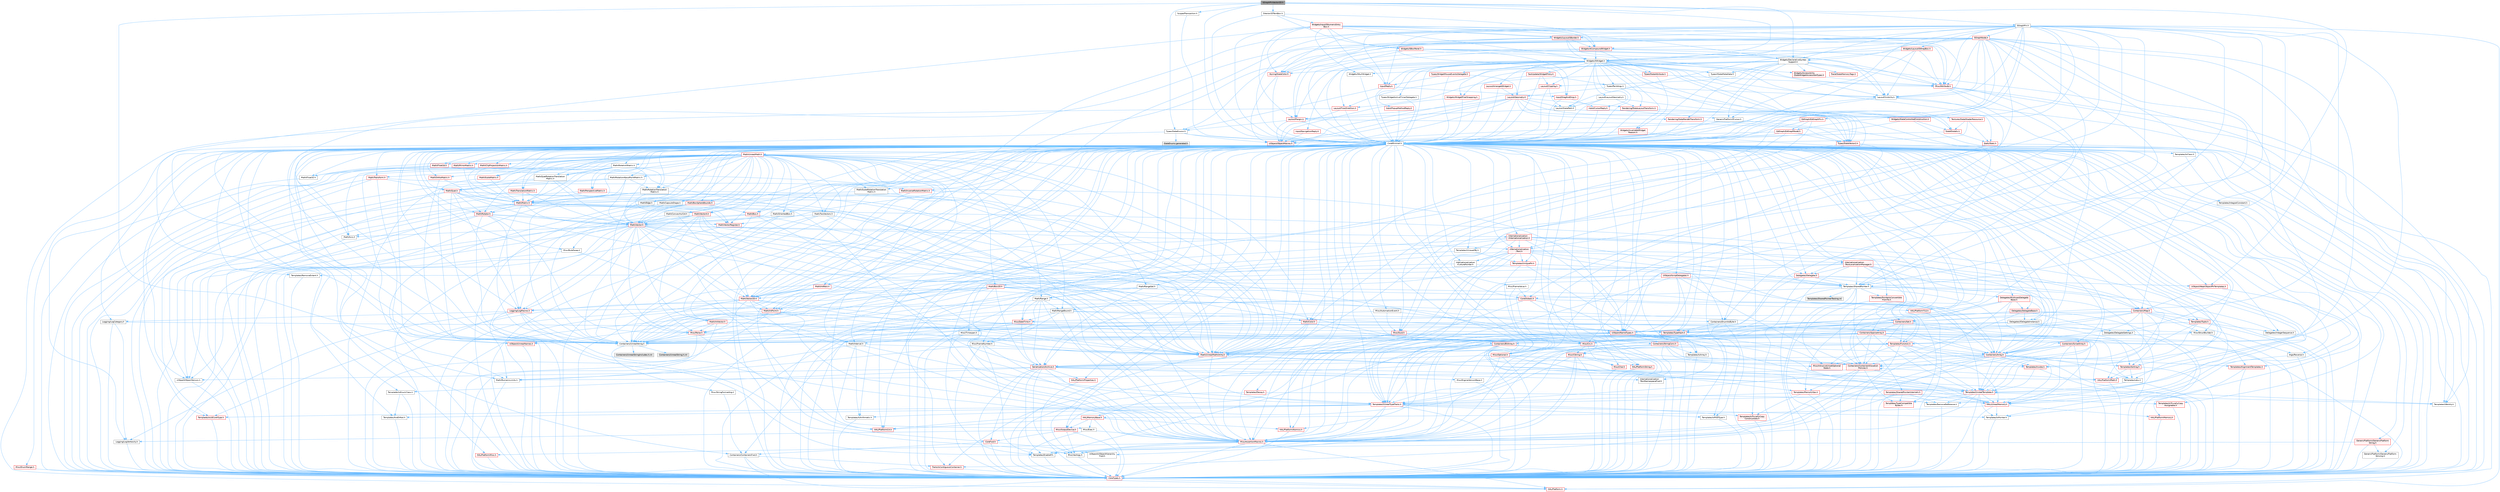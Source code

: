 digraph "SGraphPinVector2D.h"
{
 // INTERACTIVE_SVG=YES
 // LATEX_PDF_SIZE
  bgcolor="transparent";
  edge [fontname=Helvetica,fontsize=10,labelfontname=Helvetica,labelfontsize=10];
  node [fontname=Helvetica,fontsize=10,shape=box,height=0.2,width=0.4];
  Node1 [id="Node000001",label="SGraphPinVector2D.h",height=0.2,width=0.4,color="gray40", fillcolor="grey60", style="filled", fontcolor="black",tooltip=" "];
  Node1 -> Node2 [id="edge1_Node000001_Node000002",color="steelblue1",style="solid",tooltip=" "];
  Node2 [id="Node000002",label="Containers/UnrealString.h",height=0.2,width=0.4,color="grey40", fillcolor="white", style="filled",URL="$d5/dba/UnrealString_8h.html",tooltip=" "];
  Node2 -> Node3 [id="edge2_Node000002_Node000003",color="steelblue1",style="solid",tooltip=" "];
  Node3 [id="Node000003",label="Containers/UnrealStringIncludes.h.inl",height=0.2,width=0.4,color="grey60", fillcolor="#E0E0E0", style="filled",tooltip=" "];
  Node2 -> Node4 [id="edge3_Node000002_Node000004",color="steelblue1",style="solid",tooltip=" "];
  Node4 [id="Node000004",label="Containers/UnrealString.h.inl",height=0.2,width=0.4,color="grey60", fillcolor="#E0E0E0", style="filled",tooltip=" "];
  Node2 -> Node5 [id="edge4_Node000002_Node000005",color="steelblue1",style="solid",tooltip=" "];
  Node5 [id="Node000005",label="Misc/StringFormatArg.h",height=0.2,width=0.4,color="grey40", fillcolor="white", style="filled",URL="$d2/d16/StringFormatArg_8h.html",tooltip=" "];
  Node5 -> Node6 [id="edge5_Node000005_Node000006",color="steelblue1",style="solid",tooltip=" "];
  Node6 [id="Node000006",label="Containers/ContainersFwd.h",height=0.2,width=0.4,color="grey40", fillcolor="white", style="filled",URL="$d4/d0a/ContainersFwd_8h.html",tooltip=" "];
  Node6 -> Node7 [id="edge6_Node000006_Node000007",color="steelblue1",style="solid",tooltip=" "];
  Node7 [id="Node000007",label="HAL/Platform.h",height=0.2,width=0.4,color="red", fillcolor="#FFF0F0", style="filled",URL="$d9/dd0/Platform_8h.html",tooltip=" "];
  Node6 -> Node17 [id="edge7_Node000006_Node000017",color="steelblue1",style="solid",tooltip=" "];
  Node17 [id="Node000017",label="CoreTypes.h",height=0.2,width=0.4,color="red", fillcolor="#FFF0F0", style="filled",URL="$dc/dec/CoreTypes_8h.html",tooltip=" "];
  Node17 -> Node7 [id="edge8_Node000017_Node000007",color="steelblue1",style="solid",tooltip=" "];
  Node6 -> Node21 [id="edge9_Node000006_Node000021",color="steelblue1",style="solid",tooltip=" "];
  Node21 [id="Node000021",label="Traits/IsContiguousContainer.h",height=0.2,width=0.4,color="red", fillcolor="#FFF0F0", style="filled",URL="$d5/d3c/IsContiguousContainer_8h.html",tooltip=" "];
  Node21 -> Node17 [id="edge10_Node000021_Node000017",color="steelblue1",style="solid",tooltip=" "];
  Node1 -> Node24 [id="edge11_Node000001_Node000024",color="steelblue1",style="solid",tooltip=" "];
  Node24 [id="Node000024",label="CoreMinimal.h",height=0.2,width=0.4,color="grey40", fillcolor="white", style="filled",URL="$d7/d67/CoreMinimal_8h.html",tooltip=" "];
  Node24 -> Node17 [id="edge12_Node000024_Node000017",color="steelblue1",style="solid",tooltip=" "];
  Node24 -> Node25 [id="edge13_Node000024_Node000025",color="steelblue1",style="solid",tooltip=" "];
  Node25 [id="Node000025",label="CoreFwd.h",height=0.2,width=0.4,color="red", fillcolor="#FFF0F0", style="filled",URL="$d1/d1e/CoreFwd_8h.html",tooltip=" "];
  Node25 -> Node17 [id="edge14_Node000025_Node000017",color="steelblue1",style="solid",tooltip=" "];
  Node25 -> Node6 [id="edge15_Node000025_Node000006",color="steelblue1",style="solid",tooltip=" "];
  Node25 -> Node27 [id="edge16_Node000025_Node000027",color="steelblue1",style="solid",tooltip=" "];
  Node27 [id="Node000027",label="UObject/UObjectHierarchy\lFwd.h",height=0.2,width=0.4,color="grey40", fillcolor="white", style="filled",URL="$d3/d13/UObjectHierarchyFwd_8h.html",tooltip=" "];
  Node24 -> Node27 [id="edge17_Node000024_Node000027",color="steelblue1",style="solid",tooltip=" "];
  Node24 -> Node6 [id="edge18_Node000024_Node000006",color="steelblue1",style="solid",tooltip=" "];
  Node24 -> Node28 [id="edge19_Node000024_Node000028",color="steelblue1",style="solid",tooltip=" "];
  Node28 [id="Node000028",label="Misc/VarArgs.h",height=0.2,width=0.4,color="grey40", fillcolor="white", style="filled",URL="$d5/d6f/VarArgs_8h.html",tooltip=" "];
  Node28 -> Node17 [id="edge20_Node000028_Node000017",color="steelblue1",style="solid",tooltip=" "];
  Node24 -> Node29 [id="edge21_Node000024_Node000029",color="steelblue1",style="solid",tooltip=" "];
  Node29 [id="Node000029",label="Logging/LogVerbosity.h",height=0.2,width=0.4,color="grey40", fillcolor="white", style="filled",URL="$d2/d8f/LogVerbosity_8h.html",tooltip=" "];
  Node29 -> Node17 [id="edge22_Node000029_Node000017",color="steelblue1",style="solid",tooltip=" "];
  Node24 -> Node30 [id="edge23_Node000024_Node000030",color="steelblue1",style="solid",tooltip=" "];
  Node30 [id="Node000030",label="Misc/OutputDevice.h",height=0.2,width=0.4,color="red", fillcolor="#FFF0F0", style="filled",URL="$d7/d32/OutputDevice_8h.html",tooltip=" "];
  Node30 -> Node25 [id="edge24_Node000030_Node000025",color="steelblue1",style="solid",tooltip=" "];
  Node30 -> Node17 [id="edge25_Node000030_Node000017",color="steelblue1",style="solid",tooltip=" "];
  Node30 -> Node29 [id="edge26_Node000030_Node000029",color="steelblue1",style="solid",tooltip=" "];
  Node30 -> Node28 [id="edge27_Node000030_Node000028",color="steelblue1",style="solid",tooltip=" "];
  Node24 -> Node36 [id="edge28_Node000024_Node000036",color="steelblue1",style="solid",tooltip=" "];
  Node36 [id="Node000036",label="HAL/PlatformCrt.h",height=0.2,width=0.4,color="red", fillcolor="#FFF0F0", style="filled",URL="$d8/d75/PlatformCrt_8h.html",tooltip=" "];
  Node24 -> Node46 [id="edge29_Node000024_Node000046",color="steelblue1",style="solid",tooltip=" "];
  Node46 [id="Node000046",label="HAL/PlatformMisc.h",height=0.2,width=0.4,color="red", fillcolor="#FFF0F0", style="filled",URL="$d0/df5/PlatformMisc_8h.html",tooltip=" "];
  Node46 -> Node17 [id="edge30_Node000046_Node000017",color="steelblue1",style="solid",tooltip=" "];
  Node24 -> Node65 [id="edge31_Node000024_Node000065",color="steelblue1",style="solid",tooltip=" "];
  Node65 [id="Node000065",label="Misc/AssertionMacros.h",height=0.2,width=0.4,color="red", fillcolor="#FFF0F0", style="filled",URL="$d0/dfa/AssertionMacros_8h.html",tooltip=" "];
  Node65 -> Node17 [id="edge32_Node000065_Node000017",color="steelblue1",style="solid",tooltip=" "];
  Node65 -> Node7 [id="edge33_Node000065_Node000007",color="steelblue1",style="solid",tooltip=" "];
  Node65 -> Node46 [id="edge34_Node000065_Node000046",color="steelblue1",style="solid",tooltip=" "];
  Node65 -> Node66 [id="edge35_Node000065_Node000066",color="steelblue1",style="solid",tooltip=" "];
  Node66 [id="Node000066",label="Templates/EnableIf.h",height=0.2,width=0.4,color="grey40", fillcolor="white", style="filled",URL="$d7/d60/EnableIf_8h.html",tooltip=" "];
  Node66 -> Node17 [id="edge36_Node000066_Node000017",color="steelblue1",style="solid",tooltip=" "];
  Node65 -> Node28 [id="edge37_Node000065_Node000028",color="steelblue1",style="solid",tooltip=" "];
  Node24 -> Node74 [id="edge38_Node000024_Node000074",color="steelblue1",style="solid",tooltip=" "];
  Node74 [id="Node000074",label="Templates/IsPointer.h",height=0.2,width=0.4,color="grey40", fillcolor="white", style="filled",URL="$d7/d05/IsPointer_8h.html",tooltip=" "];
  Node74 -> Node17 [id="edge39_Node000074_Node000017",color="steelblue1",style="solid",tooltip=" "];
  Node24 -> Node75 [id="edge40_Node000024_Node000075",color="steelblue1",style="solid",tooltip=" "];
  Node75 [id="Node000075",label="HAL/PlatformMemory.h",height=0.2,width=0.4,color="red", fillcolor="#FFF0F0", style="filled",URL="$de/d68/PlatformMemory_8h.html",tooltip=" "];
  Node75 -> Node17 [id="edge41_Node000075_Node000017",color="steelblue1",style="solid",tooltip=" "];
  Node24 -> Node58 [id="edge42_Node000024_Node000058",color="steelblue1",style="solid",tooltip=" "];
  Node58 [id="Node000058",label="HAL/PlatformAtomics.h",height=0.2,width=0.4,color="red", fillcolor="#FFF0F0", style="filled",URL="$d3/d36/PlatformAtomics_8h.html",tooltip=" "];
  Node58 -> Node17 [id="edge43_Node000058_Node000017",color="steelblue1",style="solid",tooltip=" "];
  Node24 -> Node80 [id="edge44_Node000024_Node000080",color="steelblue1",style="solid",tooltip=" "];
  Node80 [id="Node000080",label="Misc/Exec.h",height=0.2,width=0.4,color="grey40", fillcolor="white", style="filled",URL="$de/ddb/Exec_8h.html",tooltip=" "];
  Node80 -> Node17 [id="edge45_Node000080_Node000017",color="steelblue1",style="solid",tooltip=" "];
  Node80 -> Node65 [id="edge46_Node000080_Node000065",color="steelblue1",style="solid",tooltip=" "];
  Node24 -> Node81 [id="edge47_Node000024_Node000081",color="steelblue1",style="solid",tooltip=" "];
  Node81 [id="Node000081",label="HAL/MemoryBase.h",height=0.2,width=0.4,color="red", fillcolor="#FFF0F0", style="filled",URL="$d6/d9f/MemoryBase_8h.html",tooltip=" "];
  Node81 -> Node17 [id="edge48_Node000081_Node000017",color="steelblue1",style="solid",tooltip=" "];
  Node81 -> Node58 [id="edge49_Node000081_Node000058",color="steelblue1",style="solid",tooltip=" "];
  Node81 -> Node36 [id="edge50_Node000081_Node000036",color="steelblue1",style="solid",tooltip=" "];
  Node81 -> Node80 [id="edge51_Node000081_Node000080",color="steelblue1",style="solid",tooltip=" "];
  Node81 -> Node30 [id="edge52_Node000081_Node000030",color="steelblue1",style="solid",tooltip=" "];
  Node24 -> Node91 [id="edge53_Node000024_Node000091",color="steelblue1",style="solid",tooltip=" "];
  Node91 [id="Node000091",label="HAL/UnrealMemory.h",height=0.2,width=0.4,color="red", fillcolor="#FFF0F0", style="filled",URL="$d9/d96/UnrealMemory_8h.html",tooltip=" "];
  Node91 -> Node17 [id="edge54_Node000091_Node000017",color="steelblue1",style="solid",tooltip=" "];
  Node91 -> Node81 [id="edge55_Node000091_Node000081",color="steelblue1",style="solid",tooltip=" "];
  Node91 -> Node75 [id="edge56_Node000091_Node000075",color="steelblue1",style="solid",tooltip=" "];
  Node91 -> Node74 [id="edge57_Node000091_Node000074",color="steelblue1",style="solid",tooltip=" "];
  Node24 -> Node93 [id="edge58_Node000024_Node000093",color="steelblue1",style="solid",tooltip=" "];
  Node93 [id="Node000093",label="Templates/IsArithmetic.h",height=0.2,width=0.4,color="grey40", fillcolor="white", style="filled",URL="$d2/d5d/IsArithmetic_8h.html",tooltip=" "];
  Node93 -> Node17 [id="edge59_Node000093_Node000017",color="steelblue1",style="solid",tooltip=" "];
  Node24 -> Node87 [id="edge60_Node000024_Node000087",color="steelblue1",style="solid",tooltip=" "];
  Node87 [id="Node000087",label="Templates/AndOrNot.h",height=0.2,width=0.4,color="grey40", fillcolor="white", style="filled",URL="$db/d0a/AndOrNot_8h.html",tooltip=" "];
  Node87 -> Node17 [id="edge61_Node000087_Node000017",color="steelblue1",style="solid",tooltip=" "];
  Node24 -> Node94 [id="edge62_Node000024_Node000094",color="steelblue1",style="solid",tooltip=" "];
  Node94 [id="Node000094",label="Templates/IsPODType.h",height=0.2,width=0.4,color="grey40", fillcolor="white", style="filled",URL="$d7/db1/IsPODType_8h.html",tooltip=" "];
  Node94 -> Node17 [id="edge63_Node000094_Node000017",color="steelblue1",style="solid",tooltip=" "];
  Node24 -> Node95 [id="edge64_Node000024_Node000095",color="steelblue1",style="solid",tooltip=" "];
  Node95 [id="Node000095",label="Templates/IsUECoreType.h",height=0.2,width=0.4,color="red", fillcolor="#FFF0F0", style="filled",URL="$d1/db8/IsUECoreType_8h.html",tooltip=" "];
  Node95 -> Node17 [id="edge65_Node000095_Node000017",color="steelblue1",style="solid",tooltip=" "];
  Node24 -> Node88 [id="edge66_Node000024_Node000088",color="steelblue1",style="solid",tooltip=" "];
  Node88 [id="Node000088",label="Templates/IsTriviallyCopy\lConstructible.h",height=0.2,width=0.4,color="red", fillcolor="#FFF0F0", style="filled",URL="$d3/d78/IsTriviallyCopyConstructible_8h.html",tooltip=" "];
  Node88 -> Node17 [id="edge67_Node000088_Node000017",color="steelblue1",style="solid",tooltip=" "];
  Node24 -> Node96 [id="edge68_Node000024_Node000096",color="steelblue1",style="solid",tooltip=" "];
  Node96 [id="Node000096",label="Templates/UnrealTypeTraits.h",height=0.2,width=0.4,color="red", fillcolor="#FFF0F0", style="filled",URL="$d2/d2d/UnrealTypeTraits_8h.html",tooltip=" "];
  Node96 -> Node17 [id="edge69_Node000096_Node000017",color="steelblue1",style="solid",tooltip=" "];
  Node96 -> Node74 [id="edge70_Node000096_Node000074",color="steelblue1",style="solid",tooltip=" "];
  Node96 -> Node65 [id="edge71_Node000096_Node000065",color="steelblue1",style="solid",tooltip=" "];
  Node96 -> Node87 [id="edge72_Node000096_Node000087",color="steelblue1",style="solid",tooltip=" "];
  Node96 -> Node66 [id="edge73_Node000096_Node000066",color="steelblue1",style="solid",tooltip=" "];
  Node96 -> Node93 [id="edge74_Node000096_Node000093",color="steelblue1",style="solid",tooltip=" "];
  Node96 -> Node94 [id="edge75_Node000096_Node000094",color="steelblue1",style="solid",tooltip=" "];
  Node96 -> Node95 [id="edge76_Node000096_Node000095",color="steelblue1",style="solid",tooltip=" "];
  Node96 -> Node88 [id="edge77_Node000096_Node000088",color="steelblue1",style="solid",tooltip=" "];
  Node24 -> Node66 [id="edge78_Node000024_Node000066",color="steelblue1",style="solid",tooltip=" "];
  Node24 -> Node98 [id="edge79_Node000024_Node000098",color="steelblue1",style="solid",tooltip=" "];
  Node98 [id="Node000098",label="Templates/RemoveReference.h",height=0.2,width=0.4,color="grey40", fillcolor="white", style="filled",URL="$da/dbe/RemoveReference_8h.html",tooltip=" "];
  Node98 -> Node17 [id="edge80_Node000098_Node000017",color="steelblue1",style="solid",tooltip=" "];
  Node24 -> Node99 [id="edge81_Node000024_Node000099",color="steelblue1",style="solid",tooltip=" "];
  Node99 [id="Node000099",label="Templates/IntegralConstant.h",height=0.2,width=0.4,color="grey40", fillcolor="white", style="filled",URL="$db/d1b/IntegralConstant_8h.html",tooltip=" "];
  Node99 -> Node17 [id="edge82_Node000099_Node000017",color="steelblue1",style="solid",tooltip=" "];
  Node24 -> Node100 [id="edge83_Node000024_Node000100",color="steelblue1",style="solid",tooltip=" "];
  Node100 [id="Node000100",label="Templates/IsClass.h",height=0.2,width=0.4,color="grey40", fillcolor="white", style="filled",URL="$db/dcb/IsClass_8h.html",tooltip=" "];
  Node100 -> Node17 [id="edge84_Node000100_Node000017",color="steelblue1",style="solid",tooltip=" "];
  Node24 -> Node101 [id="edge85_Node000024_Node000101",color="steelblue1",style="solid",tooltip=" "];
  Node101 [id="Node000101",label="Templates/TypeCompatible\lBytes.h",height=0.2,width=0.4,color="red", fillcolor="#FFF0F0", style="filled",URL="$df/d0a/TypeCompatibleBytes_8h.html",tooltip=" "];
  Node101 -> Node17 [id="edge86_Node000101_Node000017",color="steelblue1",style="solid",tooltip=" "];
  Node24 -> Node21 [id="edge87_Node000024_Node000021",color="steelblue1",style="solid",tooltip=" "];
  Node24 -> Node102 [id="edge88_Node000024_Node000102",color="steelblue1",style="solid",tooltip=" "];
  Node102 [id="Node000102",label="Templates/UnrealTemplate.h",height=0.2,width=0.4,color="red", fillcolor="#FFF0F0", style="filled",URL="$d4/d24/UnrealTemplate_8h.html",tooltip=" "];
  Node102 -> Node17 [id="edge89_Node000102_Node000017",color="steelblue1",style="solid",tooltip=" "];
  Node102 -> Node74 [id="edge90_Node000102_Node000074",color="steelblue1",style="solid",tooltip=" "];
  Node102 -> Node91 [id="edge91_Node000102_Node000091",color="steelblue1",style="solid",tooltip=" "];
  Node102 -> Node96 [id="edge92_Node000102_Node000096",color="steelblue1",style="solid",tooltip=" "];
  Node102 -> Node98 [id="edge93_Node000102_Node000098",color="steelblue1",style="solid",tooltip=" "];
  Node102 -> Node101 [id="edge94_Node000102_Node000101",color="steelblue1",style="solid",tooltip=" "];
  Node102 -> Node69 [id="edge95_Node000102_Node000069",color="steelblue1",style="solid",tooltip=" "];
  Node69 [id="Node000069",label="Templates/Identity.h",height=0.2,width=0.4,color="grey40", fillcolor="white", style="filled",URL="$d0/dd5/Identity_8h.html",tooltip=" "];
  Node102 -> Node21 [id="edge96_Node000102_Node000021",color="steelblue1",style="solid",tooltip=" "];
  Node24 -> Node51 [id="edge97_Node000024_Node000051",color="steelblue1",style="solid",tooltip=" "];
  Node51 [id="Node000051",label="Math/NumericLimits.h",height=0.2,width=0.4,color="grey40", fillcolor="white", style="filled",URL="$df/d1b/NumericLimits_8h.html",tooltip=" "];
  Node51 -> Node17 [id="edge98_Node000051_Node000017",color="steelblue1",style="solid",tooltip=" "];
  Node24 -> Node106 [id="edge99_Node000024_Node000106",color="steelblue1",style="solid",tooltip=" "];
  Node106 [id="Node000106",label="HAL/PlatformMath.h",height=0.2,width=0.4,color="red", fillcolor="#FFF0F0", style="filled",URL="$dc/d53/PlatformMath_8h.html",tooltip=" "];
  Node106 -> Node17 [id="edge100_Node000106_Node000017",color="steelblue1",style="solid",tooltip=" "];
  Node24 -> Node89 [id="edge101_Node000024_Node000089",color="steelblue1",style="solid",tooltip=" "];
  Node89 [id="Node000089",label="Templates/IsTriviallyCopy\lAssignable.h",height=0.2,width=0.4,color="red", fillcolor="#FFF0F0", style="filled",URL="$d2/df2/IsTriviallyCopyAssignable_8h.html",tooltip=" "];
  Node89 -> Node17 [id="edge102_Node000089_Node000017",color="steelblue1",style="solid",tooltip=" "];
  Node24 -> Node114 [id="edge103_Node000024_Node000114",color="steelblue1",style="solid",tooltip=" "];
  Node114 [id="Node000114",label="Templates/MemoryOps.h",height=0.2,width=0.4,color="red", fillcolor="#FFF0F0", style="filled",URL="$db/dea/MemoryOps_8h.html",tooltip=" "];
  Node114 -> Node17 [id="edge104_Node000114_Node000017",color="steelblue1",style="solid",tooltip=" "];
  Node114 -> Node91 [id="edge105_Node000114_Node000091",color="steelblue1",style="solid",tooltip=" "];
  Node114 -> Node89 [id="edge106_Node000114_Node000089",color="steelblue1",style="solid",tooltip=" "];
  Node114 -> Node88 [id="edge107_Node000114_Node000088",color="steelblue1",style="solid",tooltip=" "];
  Node114 -> Node96 [id="edge108_Node000114_Node000096",color="steelblue1",style="solid",tooltip=" "];
  Node24 -> Node115 [id="edge109_Node000024_Node000115",color="steelblue1",style="solid",tooltip=" "];
  Node115 [id="Node000115",label="Containers/ContainerAllocation\lPolicies.h",height=0.2,width=0.4,color="red", fillcolor="#FFF0F0", style="filled",URL="$d7/dff/ContainerAllocationPolicies_8h.html",tooltip=" "];
  Node115 -> Node17 [id="edge110_Node000115_Node000017",color="steelblue1",style="solid",tooltip=" "];
  Node115 -> Node115 [id="edge111_Node000115_Node000115",color="steelblue1",style="solid",tooltip=" "];
  Node115 -> Node106 [id="edge112_Node000115_Node000106",color="steelblue1",style="solid",tooltip=" "];
  Node115 -> Node91 [id="edge113_Node000115_Node000091",color="steelblue1",style="solid",tooltip=" "];
  Node115 -> Node51 [id="edge114_Node000115_Node000051",color="steelblue1",style="solid",tooltip=" "];
  Node115 -> Node65 [id="edge115_Node000115_Node000065",color="steelblue1",style="solid",tooltip=" "];
  Node115 -> Node114 [id="edge116_Node000115_Node000114",color="steelblue1",style="solid",tooltip=" "];
  Node115 -> Node101 [id="edge117_Node000115_Node000101",color="steelblue1",style="solid",tooltip=" "];
  Node24 -> Node118 [id="edge118_Node000024_Node000118",color="steelblue1",style="solid",tooltip=" "];
  Node118 [id="Node000118",label="Templates/IsEnumClass.h",height=0.2,width=0.4,color="grey40", fillcolor="white", style="filled",URL="$d7/d15/IsEnumClass_8h.html",tooltip=" "];
  Node118 -> Node17 [id="edge119_Node000118_Node000017",color="steelblue1",style="solid",tooltip=" "];
  Node118 -> Node87 [id="edge120_Node000118_Node000087",color="steelblue1",style="solid",tooltip=" "];
  Node24 -> Node119 [id="edge121_Node000024_Node000119",color="steelblue1",style="solid",tooltip=" "];
  Node119 [id="Node000119",label="HAL/PlatformProperties.h",height=0.2,width=0.4,color="red", fillcolor="#FFF0F0", style="filled",URL="$d9/db0/PlatformProperties_8h.html",tooltip=" "];
  Node119 -> Node17 [id="edge122_Node000119_Node000017",color="steelblue1",style="solid",tooltip=" "];
  Node24 -> Node122 [id="edge123_Node000024_Node000122",color="steelblue1",style="solid",tooltip=" "];
  Node122 [id="Node000122",label="Misc/EngineVersionBase.h",height=0.2,width=0.4,color="grey40", fillcolor="white", style="filled",URL="$d5/d2b/EngineVersionBase_8h.html",tooltip=" "];
  Node122 -> Node17 [id="edge124_Node000122_Node000017",color="steelblue1",style="solid",tooltip=" "];
  Node24 -> Node123 [id="edge125_Node000024_Node000123",color="steelblue1",style="solid",tooltip=" "];
  Node123 [id="Node000123",label="Internationalization\l/TextNamespaceFwd.h",height=0.2,width=0.4,color="grey40", fillcolor="white", style="filled",URL="$d8/d97/TextNamespaceFwd_8h.html",tooltip=" "];
  Node123 -> Node17 [id="edge126_Node000123_Node000017",color="steelblue1",style="solid",tooltip=" "];
  Node24 -> Node124 [id="edge127_Node000024_Node000124",color="steelblue1",style="solid",tooltip=" "];
  Node124 [id="Node000124",label="Serialization/Archive.h",height=0.2,width=0.4,color="red", fillcolor="#FFF0F0", style="filled",URL="$d7/d3b/Archive_8h.html",tooltip=" "];
  Node124 -> Node25 [id="edge128_Node000124_Node000025",color="steelblue1",style="solid",tooltip=" "];
  Node124 -> Node17 [id="edge129_Node000124_Node000017",color="steelblue1",style="solid",tooltip=" "];
  Node124 -> Node119 [id="edge130_Node000124_Node000119",color="steelblue1",style="solid",tooltip=" "];
  Node124 -> Node123 [id="edge131_Node000124_Node000123",color="steelblue1",style="solid",tooltip=" "];
  Node124 -> Node65 [id="edge132_Node000124_Node000065",color="steelblue1",style="solid",tooltip=" "];
  Node124 -> Node122 [id="edge133_Node000124_Node000122",color="steelblue1",style="solid",tooltip=" "];
  Node124 -> Node28 [id="edge134_Node000124_Node000028",color="steelblue1",style="solid",tooltip=" "];
  Node124 -> Node66 [id="edge135_Node000124_Node000066",color="steelblue1",style="solid",tooltip=" "];
  Node124 -> Node118 [id="edge136_Node000124_Node000118",color="steelblue1",style="solid",tooltip=" "];
  Node124 -> Node102 [id="edge137_Node000124_Node000102",color="steelblue1",style="solid",tooltip=" "];
  Node124 -> Node127 [id="edge138_Node000124_Node000127",color="steelblue1",style="solid",tooltip=" "];
  Node127 [id="Node000127",label="UObject/ObjectVersion.h",height=0.2,width=0.4,color="grey40", fillcolor="white", style="filled",URL="$da/d63/ObjectVersion_8h.html",tooltip=" "];
  Node127 -> Node17 [id="edge139_Node000127_Node000017",color="steelblue1",style="solid",tooltip=" "];
  Node24 -> Node128 [id="edge140_Node000024_Node000128",color="steelblue1",style="solid",tooltip=" "];
  Node128 [id="Node000128",label="Templates/Less.h",height=0.2,width=0.4,color="grey40", fillcolor="white", style="filled",URL="$de/dc8/Less_8h.html",tooltip=" "];
  Node128 -> Node17 [id="edge141_Node000128_Node000017",color="steelblue1",style="solid",tooltip=" "];
  Node128 -> Node102 [id="edge142_Node000128_Node000102",color="steelblue1",style="solid",tooltip=" "];
  Node24 -> Node129 [id="edge143_Node000024_Node000129",color="steelblue1",style="solid",tooltip=" "];
  Node129 [id="Node000129",label="Templates/Sorting.h",height=0.2,width=0.4,color="red", fillcolor="#FFF0F0", style="filled",URL="$d3/d9e/Sorting_8h.html",tooltip=" "];
  Node129 -> Node17 [id="edge144_Node000129_Node000017",color="steelblue1",style="solid",tooltip=" "];
  Node129 -> Node106 [id="edge145_Node000129_Node000106",color="steelblue1",style="solid",tooltip=" "];
  Node129 -> Node128 [id="edge146_Node000129_Node000128",color="steelblue1",style="solid",tooltip=" "];
  Node24 -> Node140 [id="edge147_Node000024_Node000140",color="steelblue1",style="solid",tooltip=" "];
  Node140 [id="Node000140",label="Misc/Char.h",height=0.2,width=0.4,color="red", fillcolor="#FFF0F0", style="filled",URL="$d0/d58/Char_8h.html",tooltip=" "];
  Node140 -> Node17 [id="edge148_Node000140_Node000017",color="steelblue1",style="solid",tooltip=" "];
  Node24 -> Node143 [id="edge149_Node000024_Node000143",color="steelblue1",style="solid",tooltip=" "];
  Node143 [id="Node000143",label="GenericPlatform/GenericPlatform\lStricmp.h",height=0.2,width=0.4,color="grey40", fillcolor="white", style="filled",URL="$d2/d86/GenericPlatformStricmp_8h.html",tooltip=" "];
  Node143 -> Node17 [id="edge150_Node000143_Node000017",color="steelblue1",style="solid",tooltip=" "];
  Node24 -> Node144 [id="edge151_Node000024_Node000144",color="steelblue1",style="solid",tooltip=" "];
  Node144 [id="Node000144",label="GenericPlatform/GenericPlatform\lString.h",height=0.2,width=0.4,color="red", fillcolor="#FFF0F0", style="filled",URL="$dd/d20/GenericPlatformString_8h.html",tooltip=" "];
  Node144 -> Node17 [id="edge152_Node000144_Node000017",color="steelblue1",style="solid",tooltip=" "];
  Node144 -> Node143 [id="edge153_Node000144_Node000143",color="steelblue1",style="solid",tooltip=" "];
  Node144 -> Node66 [id="edge154_Node000144_Node000066",color="steelblue1",style="solid",tooltip=" "];
  Node24 -> Node77 [id="edge155_Node000024_Node000077",color="steelblue1",style="solid",tooltip=" "];
  Node77 [id="Node000077",label="HAL/PlatformString.h",height=0.2,width=0.4,color="red", fillcolor="#FFF0F0", style="filled",URL="$db/db5/PlatformString_8h.html",tooltip=" "];
  Node77 -> Node17 [id="edge156_Node000077_Node000017",color="steelblue1",style="solid",tooltip=" "];
  Node24 -> Node147 [id="edge157_Node000024_Node000147",color="steelblue1",style="solid",tooltip=" "];
  Node147 [id="Node000147",label="Misc/CString.h",height=0.2,width=0.4,color="red", fillcolor="#FFF0F0", style="filled",URL="$d2/d49/CString_8h.html",tooltip=" "];
  Node147 -> Node17 [id="edge158_Node000147_Node000017",color="steelblue1",style="solid",tooltip=" "];
  Node147 -> Node36 [id="edge159_Node000147_Node000036",color="steelblue1",style="solid",tooltip=" "];
  Node147 -> Node77 [id="edge160_Node000147_Node000077",color="steelblue1",style="solid",tooltip=" "];
  Node147 -> Node65 [id="edge161_Node000147_Node000065",color="steelblue1",style="solid",tooltip=" "];
  Node147 -> Node140 [id="edge162_Node000147_Node000140",color="steelblue1",style="solid",tooltip=" "];
  Node147 -> Node28 [id="edge163_Node000147_Node000028",color="steelblue1",style="solid",tooltip=" "];
  Node24 -> Node148 [id="edge164_Node000024_Node000148",color="steelblue1",style="solid",tooltip=" "];
  Node148 [id="Node000148",label="Misc/Crc.h",height=0.2,width=0.4,color="red", fillcolor="#FFF0F0", style="filled",URL="$d4/dd2/Crc_8h.html",tooltip=" "];
  Node148 -> Node17 [id="edge165_Node000148_Node000017",color="steelblue1",style="solid",tooltip=" "];
  Node148 -> Node77 [id="edge166_Node000148_Node000077",color="steelblue1",style="solid",tooltip=" "];
  Node148 -> Node65 [id="edge167_Node000148_Node000065",color="steelblue1",style="solid",tooltip=" "];
  Node148 -> Node147 [id="edge168_Node000148_Node000147",color="steelblue1",style="solid",tooltip=" "];
  Node148 -> Node140 [id="edge169_Node000148_Node000140",color="steelblue1",style="solid",tooltip=" "];
  Node148 -> Node96 [id="edge170_Node000148_Node000096",color="steelblue1",style="solid",tooltip=" "];
  Node24 -> Node139 [id="edge171_Node000024_Node000139",color="steelblue1",style="solid",tooltip=" "];
  Node139 [id="Node000139",label="Math/UnrealMathUtility.h",height=0.2,width=0.4,color="red", fillcolor="#FFF0F0", style="filled",URL="$db/db8/UnrealMathUtility_8h.html",tooltip=" "];
  Node139 -> Node17 [id="edge172_Node000139_Node000017",color="steelblue1",style="solid",tooltip=" "];
  Node139 -> Node65 [id="edge173_Node000139_Node000065",color="steelblue1",style="solid",tooltip=" "];
  Node139 -> Node106 [id="edge174_Node000139_Node000106",color="steelblue1",style="solid",tooltip=" "];
  Node139 -> Node69 [id="edge175_Node000139_Node000069",color="steelblue1",style="solid",tooltip=" "];
  Node24 -> Node2 [id="edge176_Node000024_Node000002",color="steelblue1",style="solid",tooltip=" "];
  Node24 -> Node149 [id="edge177_Node000024_Node000149",color="steelblue1",style="solid",tooltip=" "];
  Node149 [id="Node000149",label="Containers/Array.h",height=0.2,width=0.4,color="red", fillcolor="#FFF0F0", style="filled",URL="$df/dd0/Array_8h.html",tooltip=" "];
  Node149 -> Node17 [id="edge178_Node000149_Node000017",color="steelblue1",style="solid",tooltip=" "];
  Node149 -> Node65 [id="edge179_Node000149_Node000065",color="steelblue1",style="solid",tooltip=" "];
  Node149 -> Node150 [id="edge180_Node000149_Node000150",color="steelblue1",style="solid",tooltip=" "];
  Node150 [id="Node000150",label="Misc/IntrusiveUnsetOptional\lState.h",height=0.2,width=0.4,color="red", fillcolor="#FFF0F0", style="filled",URL="$d2/d0a/IntrusiveUnsetOptionalState_8h.html",tooltip=" "];
  Node149 -> Node91 [id="edge181_Node000149_Node000091",color="steelblue1",style="solid",tooltip=" "];
  Node149 -> Node96 [id="edge182_Node000149_Node000096",color="steelblue1",style="solid",tooltip=" "];
  Node149 -> Node102 [id="edge183_Node000149_Node000102",color="steelblue1",style="solid",tooltip=" "];
  Node149 -> Node115 [id="edge184_Node000149_Node000115",color="steelblue1",style="solid",tooltip=" "];
  Node149 -> Node124 [id="edge185_Node000149_Node000124",color="steelblue1",style="solid",tooltip=" "];
  Node149 -> Node132 [id="edge186_Node000149_Node000132",color="steelblue1",style="solid",tooltip=" "];
  Node132 [id="Node000132",label="Templates/Invoke.h",height=0.2,width=0.4,color="red", fillcolor="#FFF0F0", style="filled",URL="$d7/deb/Invoke_8h.html",tooltip=" "];
  Node132 -> Node17 [id="edge187_Node000132_Node000017",color="steelblue1",style="solid",tooltip=" "];
  Node132 -> Node102 [id="edge188_Node000132_Node000102",color="steelblue1",style="solid",tooltip=" "];
  Node149 -> Node128 [id="edge189_Node000149_Node000128",color="steelblue1",style="solid",tooltip=" "];
  Node149 -> Node129 [id="edge190_Node000149_Node000129",color="steelblue1",style="solid",tooltip=" "];
  Node149 -> Node172 [id="edge191_Node000149_Node000172",color="steelblue1",style="solid",tooltip=" "];
  Node172 [id="Node000172",label="Templates/AlignmentTemplates.h",height=0.2,width=0.4,color="red", fillcolor="#FFF0F0", style="filled",URL="$dd/d32/AlignmentTemplates_8h.html",tooltip=" "];
  Node172 -> Node17 [id="edge192_Node000172_Node000017",color="steelblue1",style="solid",tooltip=" "];
  Node172 -> Node74 [id="edge193_Node000172_Node000074",color="steelblue1",style="solid",tooltip=" "];
  Node24 -> Node173 [id="edge194_Node000024_Node000173",color="steelblue1",style="solid",tooltip=" "];
  Node173 [id="Node000173",label="Misc/FrameNumber.h",height=0.2,width=0.4,color="grey40", fillcolor="white", style="filled",URL="$dd/dbd/FrameNumber_8h.html",tooltip=" "];
  Node173 -> Node17 [id="edge195_Node000173_Node000017",color="steelblue1",style="solid",tooltip=" "];
  Node173 -> Node51 [id="edge196_Node000173_Node000051",color="steelblue1",style="solid",tooltip=" "];
  Node173 -> Node139 [id="edge197_Node000173_Node000139",color="steelblue1",style="solid",tooltip=" "];
  Node173 -> Node66 [id="edge198_Node000173_Node000066",color="steelblue1",style="solid",tooltip=" "];
  Node173 -> Node96 [id="edge199_Node000173_Node000096",color="steelblue1",style="solid",tooltip=" "];
  Node24 -> Node174 [id="edge200_Node000024_Node000174",color="steelblue1",style="solid",tooltip=" "];
  Node174 [id="Node000174",label="Misc/Timespan.h",height=0.2,width=0.4,color="grey40", fillcolor="white", style="filled",URL="$da/dd9/Timespan_8h.html",tooltip=" "];
  Node174 -> Node17 [id="edge201_Node000174_Node000017",color="steelblue1",style="solid",tooltip=" "];
  Node174 -> Node175 [id="edge202_Node000174_Node000175",color="steelblue1",style="solid",tooltip=" "];
  Node175 [id="Node000175",label="Math/Interval.h",height=0.2,width=0.4,color="grey40", fillcolor="white", style="filled",URL="$d1/d55/Interval_8h.html",tooltip=" "];
  Node175 -> Node17 [id="edge203_Node000175_Node000017",color="steelblue1",style="solid",tooltip=" "];
  Node175 -> Node93 [id="edge204_Node000175_Node000093",color="steelblue1",style="solid",tooltip=" "];
  Node175 -> Node96 [id="edge205_Node000175_Node000096",color="steelblue1",style="solid",tooltip=" "];
  Node175 -> Node51 [id="edge206_Node000175_Node000051",color="steelblue1",style="solid",tooltip=" "];
  Node175 -> Node139 [id="edge207_Node000175_Node000139",color="steelblue1",style="solid",tooltip=" "];
  Node174 -> Node139 [id="edge208_Node000174_Node000139",color="steelblue1",style="solid",tooltip=" "];
  Node174 -> Node65 [id="edge209_Node000174_Node000065",color="steelblue1",style="solid",tooltip=" "];
  Node24 -> Node176 [id="edge210_Node000024_Node000176",color="steelblue1",style="solid",tooltip=" "];
  Node176 [id="Node000176",label="Containers/StringConv.h",height=0.2,width=0.4,color="red", fillcolor="#FFF0F0", style="filled",URL="$d3/ddf/StringConv_8h.html",tooltip=" "];
  Node176 -> Node17 [id="edge211_Node000176_Node000017",color="steelblue1",style="solid",tooltip=" "];
  Node176 -> Node65 [id="edge212_Node000176_Node000065",color="steelblue1",style="solid",tooltip=" "];
  Node176 -> Node115 [id="edge213_Node000176_Node000115",color="steelblue1",style="solid",tooltip=" "];
  Node176 -> Node149 [id="edge214_Node000176_Node000149",color="steelblue1",style="solid",tooltip=" "];
  Node176 -> Node147 [id="edge215_Node000176_Node000147",color="steelblue1",style="solid",tooltip=" "];
  Node176 -> Node177 [id="edge216_Node000176_Node000177",color="steelblue1",style="solid",tooltip=" "];
  Node177 [id="Node000177",label="Templates/IsArray.h",height=0.2,width=0.4,color="grey40", fillcolor="white", style="filled",URL="$d8/d8d/IsArray_8h.html",tooltip=" "];
  Node177 -> Node17 [id="edge217_Node000177_Node000017",color="steelblue1",style="solid",tooltip=" "];
  Node176 -> Node102 [id="edge218_Node000176_Node000102",color="steelblue1",style="solid",tooltip=" "];
  Node176 -> Node96 [id="edge219_Node000176_Node000096",color="steelblue1",style="solid",tooltip=" "];
  Node176 -> Node21 [id="edge220_Node000176_Node000021",color="steelblue1",style="solid",tooltip=" "];
  Node24 -> Node178 [id="edge221_Node000024_Node000178",color="steelblue1",style="solid",tooltip=" "];
  Node178 [id="Node000178",label="UObject/UnrealNames.h",height=0.2,width=0.4,color="red", fillcolor="#FFF0F0", style="filled",URL="$d8/db1/UnrealNames_8h.html",tooltip=" "];
  Node178 -> Node17 [id="edge222_Node000178_Node000017",color="steelblue1",style="solid",tooltip=" "];
  Node24 -> Node180 [id="edge223_Node000024_Node000180",color="steelblue1",style="solid",tooltip=" "];
  Node180 [id="Node000180",label="UObject/NameTypes.h",height=0.2,width=0.4,color="red", fillcolor="#FFF0F0", style="filled",URL="$d6/d35/NameTypes_8h.html",tooltip=" "];
  Node180 -> Node17 [id="edge224_Node000180_Node000017",color="steelblue1",style="solid",tooltip=" "];
  Node180 -> Node65 [id="edge225_Node000180_Node000065",color="steelblue1",style="solid",tooltip=" "];
  Node180 -> Node91 [id="edge226_Node000180_Node000091",color="steelblue1",style="solid",tooltip=" "];
  Node180 -> Node96 [id="edge227_Node000180_Node000096",color="steelblue1",style="solid",tooltip=" "];
  Node180 -> Node102 [id="edge228_Node000180_Node000102",color="steelblue1",style="solid",tooltip=" "];
  Node180 -> Node2 [id="edge229_Node000180_Node000002",color="steelblue1",style="solid",tooltip=" "];
  Node180 -> Node176 [id="edge230_Node000180_Node000176",color="steelblue1",style="solid",tooltip=" "];
  Node180 -> Node178 [id="edge231_Node000180_Node000178",color="steelblue1",style="solid",tooltip=" "];
  Node180 -> Node150 [id="edge232_Node000180_Node000150",color="steelblue1",style="solid",tooltip=" "];
  Node24 -> Node188 [id="edge233_Node000024_Node000188",color="steelblue1",style="solid",tooltip=" "];
  Node188 [id="Node000188",label="Misc/Parse.h",height=0.2,width=0.4,color="red", fillcolor="#FFF0F0", style="filled",URL="$dc/d71/Parse_8h.html",tooltip=" "];
  Node188 -> Node2 [id="edge234_Node000188_Node000002",color="steelblue1",style="solid",tooltip=" "];
  Node188 -> Node17 [id="edge235_Node000188_Node000017",color="steelblue1",style="solid",tooltip=" "];
  Node188 -> Node36 [id="edge236_Node000188_Node000036",color="steelblue1",style="solid",tooltip=" "];
  Node188 -> Node189 [id="edge237_Node000188_Node000189",color="steelblue1",style="solid",tooltip=" "];
  Node189 [id="Node000189",label="Templates/Function.h",height=0.2,width=0.4,color="red", fillcolor="#FFF0F0", style="filled",URL="$df/df5/Function_8h.html",tooltip=" "];
  Node189 -> Node17 [id="edge238_Node000189_Node000017",color="steelblue1",style="solid",tooltip=" "];
  Node189 -> Node65 [id="edge239_Node000189_Node000065",color="steelblue1",style="solid",tooltip=" "];
  Node189 -> Node150 [id="edge240_Node000189_Node000150",color="steelblue1",style="solid",tooltip=" "];
  Node189 -> Node91 [id="edge241_Node000189_Node000091",color="steelblue1",style="solid",tooltip=" "];
  Node189 -> Node96 [id="edge242_Node000189_Node000096",color="steelblue1",style="solid",tooltip=" "];
  Node189 -> Node132 [id="edge243_Node000189_Node000132",color="steelblue1",style="solid",tooltip=" "];
  Node189 -> Node102 [id="edge244_Node000189_Node000102",color="steelblue1",style="solid",tooltip=" "];
  Node189 -> Node139 [id="edge245_Node000189_Node000139",color="steelblue1",style="solid",tooltip=" "];
  Node24 -> Node172 [id="edge246_Node000024_Node000172",color="steelblue1",style="solid",tooltip=" "];
  Node24 -> Node191 [id="edge247_Node000024_Node000191",color="steelblue1",style="solid",tooltip=" "];
  Node191 [id="Node000191",label="Misc/StructBuilder.h",height=0.2,width=0.4,color="grey40", fillcolor="white", style="filled",URL="$d9/db3/StructBuilder_8h.html",tooltip=" "];
  Node191 -> Node17 [id="edge248_Node000191_Node000017",color="steelblue1",style="solid",tooltip=" "];
  Node191 -> Node139 [id="edge249_Node000191_Node000139",color="steelblue1",style="solid",tooltip=" "];
  Node191 -> Node172 [id="edge250_Node000191_Node000172",color="steelblue1",style="solid",tooltip=" "];
  Node24 -> Node108 [id="edge251_Node000024_Node000108",color="steelblue1",style="solid",tooltip=" "];
  Node108 [id="Node000108",label="Templates/Decay.h",height=0.2,width=0.4,color="red", fillcolor="#FFF0F0", style="filled",URL="$dd/d0f/Decay_8h.html",tooltip=" "];
  Node108 -> Node17 [id="edge252_Node000108_Node000017",color="steelblue1",style="solid",tooltip=" "];
  Node108 -> Node98 [id="edge253_Node000108_Node000098",color="steelblue1",style="solid",tooltip=" "];
  Node24 -> Node192 [id="edge254_Node000024_Node000192",color="steelblue1",style="solid",tooltip=" "];
  Node192 [id="Node000192",label="Templates/PointerIsConvertible\lFromTo.h",height=0.2,width=0.4,color="red", fillcolor="#FFF0F0", style="filled",URL="$d6/d65/PointerIsConvertibleFromTo_8h.html",tooltip=" "];
  Node192 -> Node17 [id="edge255_Node000192_Node000017",color="steelblue1",style="solid",tooltip=" "];
  Node24 -> Node132 [id="edge256_Node000024_Node000132",color="steelblue1",style="solid",tooltip=" "];
  Node24 -> Node189 [id="edge257_Node000024_Node000189",color="steelblue1",style="solid",tooltip=" "];
  Node24 -> Node161 [id="edge258_Node000024_Node000161",color="steelblue1",style="solid",tooltip=" "];
  Node161 [id="Node000161",label="Templates/TypeHash.h",height=0.2,width=0.4,color="red", fillcolor="#FFF0F0", style="filled",URL="$d1/d62/TypeHash_8h.html",tooltip=" "];
  Node161 -> Node17 [id="edge259_Node000161_Node000017",color="steelblue1",style="solid",tooltip=" "];
  Node161 -> Node148 [id="edge260_Node000161_Node000148",color="steelblue1",style="solid",tooltip=" "];
  Node24 -> Node193 [id="edge261_Node000024_Node000193",color="steelblue1",style="solid",tooltip=" "];
  Node193 [id="Node000193",label="Containers/ScriptArray.h",height=0.2,width=0.4,color="red", fillcolor="#FFF0F0", style="filled",URL="$dc/daf/ScriptArray_8h.html",tooltip=" "];
  Node193 -> Node17 [id="edge262_Node000193_Node000017",color="steelblue1",style="solid",tooltip=" "];
  Node193 -> Node65 [id="edge263_Node000193_Node000065",color="steelblue1",style="solid",tooltip=" "];
  Node193 -> Node91 [id="edge264_Node000193_Node000091",color="steelblue1",style="solid",tooltip=" "];
  Node193 -> Node115 [id="edge265_Node000193_Node000115",color="steelblue1",style="solid",tooltip=" "];
  Node193 -> Node149 [id="edge266_Node000193_Node000149",color="steelblue1",style="solid",tooltip=" "];
  Node24 -> Node194 [id="edge267_Node000024_Node000194",color="steelblue1",style="solid",tooltip=" "];
  Node194 [id="Node000194",label="Containers/BitArray.h",height=0.2,width=0.4,color="red", fillcolor="#FFF0F0", style="filled",URL="$d1/de4/BitArray_8h.html",tooltip=" "];
  Node194 -> Node115 [id="edge268_Node000194_Node000115",color="steelblue1",style="solid",tooltip=" "];
  Node194 -> Node17 [id="edge269_Node000194_Node000017",color="steelblue1",style="solid",tooltip=" "];
  Node194 -> Node58 [id="edge270_Node000194_Node000058",color="steelblue1",style="solid",tooltip=" "];
  Node194 -> Node91 [id="edge271_Node000194_Node000091",color="steelblue1",style="solid",tooltip=" "];
  Node194 -> Node139 [id="edge272_Node000194_Node000139",color="steelblue1",style="solid",tooltip=" "];
  Node194 -> Node65 [id="edge273_Node000194_Node000065",color="steelblue1",style="solid",tooltip=" "];
  Node194 -> Node124 [id="edge274_Node000194_Node000124",color="steelblue1",style="solid",tooltip=" "];
  Node194 -> Node66 [id="edge275_Node000194_Node000066",color="steelblue1",style="solid",tooltip=" "];
  Node194 -> Node132 [id="edge276_Node000194_Node000132",color="steelblue1",style="solid",tooltip=" "];
  Node194 -> Node102 [id="edge277_Node000194_Node000102",color="steelblue1",style="solid",tooltip=" "];
  Node194 -> Node96 [id="edge278_Node000194_Node000096",color="steelblue1",style="solid",tooltip=" "];
  Node24 -> Node195 [id="edge279_Node000024_Node000195",color="steelblue1",style="solid",tooltip=" "];
  Node195 [id="Node000195",label="Containers/SparseArray.h",height=0.2,width=0.4,color="red", fillcolor="#FFF0F0", style="filled",URL="$d5/dbf/SparseArray_8h.html",tooltip=" "];
  Node195 -> Node17 [id="edge280_Node000195_Node000017",color="steelblue1",style="solid",tooltip=" "];
  Node195 -> Node65 [id="edge281_Node000195_Node000065",color="steelblue1",style="solid",tooltip=" "];
  Node195 -> Node91 [id="edge282_Node000195_Node000091",color="steelblue1",style="solid",tooltip=" "];
  Node195 -> Node96 [id="edge283_Node000195_Node000096",color="steelblue1",style="solid",tooltip=" "];
  Node195 -> Node102 [id="edge284_Node000195_Node000102",color="steelblue1",style="solid",tooltip=" "];
  Node195 -> Node115 [id="edge285_Node000195_Node000115",color="steelblue1",style="solid",tooltip=" "];
  Node195 -> Node128 [id="edge286_Node000195_Node000128",color="steelblue1",style="solid",tooltip=" "];
  Node195 -> Node149 [id="edge287_Node000195_Node000149",color="steelblue1",style="solid",tooltip=" "];
  Node195 -> Node139 [id="edge288_Node000195_Node000139",color="steelblue1",style="solid",tooltip=" "];
  Node195 -> Node193 [id="edge289_Node000195_Node000193",color="steelblue1",style="solid",tooltip=" "];
  Node195 -> Node194 [id="edge290_Node000195_Node000194",color="steelblue1",style="solid",tooltip=" "];
  Node195 -> Node2 [id="edge291_Node000195_Node000002",color="steelblue1",style="solid",tooltip=" "];
  Node195 -> Node150 [id="edge292_Node000195_Node000150",color="steelblue1",style="solid",tooltip=" "];
  Node24 -> Node211 [id="edge293_Node000024_Node000211",color="steelblue1",style="solid",tooltip=" "];
  Node211 [id="Node000211",label="Containers/Set.h",height=0.2,width=0.4,color="red", fillcolor="#FFF0F0", style="filled",URL="$d4/d45/Set_8h.html",tooltip=" "];
  Node211 -> Node115 [id="edge294_Node000211_Node000115",color="steelblue1",style="solid",tooltip=" "];
  Node211 -> Node195 [id="edge295_Node000211_Node000195",color="steelblue1",style="solid",tooltip=" "];
  Node211 -> Node6 [id="edge296_Node000211_Node000006",color="steelblue1",style="solid",tooltip=" "];
  Node211 -> Node139 [id="edge297_Node000211_Node000139",color="steelblue1",style="solid",tooltip=" "];
  Node211 -> Node65 [id="edge298_Node000211_Node000065",color="steelblue1",style="solid",tooltip=" "];
  Node211 -> Node191 [id="edge299_Node000211_Node000191",color="steelblue1",style="solid",tooltip=" "];
  Node211 -> Node189 [id="edge300_Node000211_Node000189",color="steelblue1",style="solid",tooltip=" "];
  Node211 -> Node129 [id="edge301_Node000211_Node000129",color="steelblue1",style="solid",tooltip=" "];
  Node211 -> Node161 [id="edge302_Node000211_Node000161",color="steelblue1",style="solid",tooltip=" "];
  Node211 -> Node102 [id="edge303_Node000211_Node000102",color="steelblue1",style="solid",tooltip=" "];
  Node24 -> Node214 [id="edge304_Node000024_Node000214",color="steelblue1",style="solid",tooltip=" "];
  Node214 [id="Node000214",label="Algo/Reverse.h",height=0.2,width=0.4,color="grey40", fillcolor="white", style="filled",URL="$d5/d93/Reverse_8h.html",tooltip=" "];
  Node214 -> Node17 [id="edge305_Node000214_Node000017",color="steelblue1",style="solid",tooltip=" "];
  Node214 -> Node102 [id="edge306_Node000214_Node000102",color="steelblue1",style="solid",tooltip=" "];
  Node24 -> Node215 [id="edge307_Node000024_Node000215",color="steelblue1",style="solid",tooltip=" "];
  Node215 [id="Node000215",label="Containers/Map.h",height=0.2,width=0.4,color="red", fillcolor="#FFF0F0", style="filled",URL="$df/d79/Map_8h.html",tooltip=" "];
  Node215 -> Node17 [id="edge308_Node000215_Node000017",color="steelblue1",style="solid",tooltip=" "];
  Node215 -> Node214 [id="edge309_Node000215_Node000214",color="steelblue1",style="solid",tooltip=" "];
  Node215 -> Node211 [id="edge310_Node000215_Node000211",color="steelblue1",style="solid",tooltip=" "];
  Node215 -> Node2 [id="edge311_Node000215_Node000002",color="steelblue1",style="solid",tooltip=" "];
  Node215 -> Node65 [id="edge312_Node000215_Node000065",color="steelblue1",style="solid",tooltip=" "];
  Node215 -> Node191 [id="edge313_Node000215_Node000191",color="steelblue1",style="solid",tooltip=" "];
  Node215 -> Node189 [id="edge314_Node000215_Node000189",color="steelblue1",style="solid",tooltip=" "];
  Node215 -> Node129 [id="edge315_Node000215_Node000129",color="steelblue1",style="solid",tooltip=" "];
  Node215 -> Node216 [id="edge316_Node000215_Node000216",color="steelblue1",style="solid",tooltip=" "];
  Node216 [id="Node000216",label="Templates/Tuple.h",height=0.2,width=0.4,color="red", fillcolor="#FFF0F0", style="filled",URL="$d2/d4f/Tuple_8h.html",tooltip=" "];
  Node216 -> Node17 [id="edge317_Node000216_Node000017",color="steelblue1",style="solid",tooltip=" "];
  Node216 -> Node102 [id="edge318_Node000216_Node000102",color="steelblue1",style="solid",tooltip=" "];
  Node216 -> Node217 [id="edge319_Node000216_Node000217",color="steelblue1",style="solid",tooltip=" "];
  Node217 [id="Node000217",label="Delegates/IntegerSequence.h",height=0.2,width=0.4,color="grey40", fillcolor="white", style="filled",URL="$d2/dcc/IntegerSequence_8h.html",tooltip=" "];
  Node217 -> Node17 [id="edge320_Node000217_Node000017",color="steelblue1",style="solid",tooltip=" "];
  Node216 -> Node132 [id="edge321_Node000216_Node000132",color="steelblue1",style="solid",tooltip=" "];
  Node216 -> Node161 [id="edge322_Node000216_Node000161",color="steelblue1",style="solid",tooltip=" "];
  Node215 -> Node102 [id="edge323_Node000215_Node000102",color="steelblue1",style="solid",tooltip=" "];
  Node215 -> Node96 [id="edge324_Node000215_Node000096",color="steelblue1",style="solid",tooltip=" "];
  Node24 -> Node219 [id="edge325_Node000024_Node000219",color="steelblue1",style="solid",tooltip=" "];
  Node219 [id="Node000219",label="Math/IntPoint.h",height=0.2,width=0.4,color="red", fillcolor="#FFF0F0", style="filled",URL="$d3/df7/IntPoint_8h.html",tooltip=" "];
  Node219 -> Node17 [id="edge326_Node000219_Node000017",color="steelblue1",style="solid",tooltip=" "];
  Node219 -> Node65 [id="edge327_Node000219_Node000065",color="steelblue1",style="solid",tooltip=" "];
  Node219 -> Node188 [id="edge328_Node000219_Node000188",color="steelblue1",style="solid",tooltip=" "];
  Node219 -> Node139 [id="edge329_Node000219_Node000139",color="steelblue1",style="solid",tooltip=" "];
  Node219 -> Node2 [id="edge330_Node000219_Node000002",color="steelblue1",style="solid",tooltip=" "];
  Node219 -> Node161 [id="edge331_Node000219_Node000161",color="steelblue1",style="solid",tooltip=" "];
  Node24 -> Node221 [id="edge332_Node000024_Node000221",color="steelblue1",style="solid",tooltip=" "];
  Node221 [id="Node000221",label="Math/IntVector.h",height=0.2,width=0.4,color="red", fillcolor="#FFF0F0", style="filled",URL="$d7/d44/IntVector_8h.html",tooltip=" "];
  Node221 -> Node17 [id="edge333_Node000221_Node000017",color="steelblue1",style="solid",tooltip=" "];
  Node221 -> Node148 [id="edge334_Node000221_Node000148",color="steelblue1",style="solid",tooltip=" "];
  Node221 -> Node188 [id="edge335_Node000221_Node000188",color="steelblue1",style="solid",tooltip=" "];
  Node221 -> Node139 [id="edge336_Node000221_Node000139",color="steelblue1",style="solid",tooltip=" "];
  Node221 -> Node2 [id="edge337_Node000221_Node000002",color="steelblue1",style="solid",tooltip=" "];
  Node24 -> Node222 [id="edge338_Node000024_Node000222",color="steelblue1",style="solid",tooltip=" "];
  Node222 [id="Node000222",label="Logging/LogCategory.h",height=0.2,width=0.4,color="grey40", fillcolor="white", style="filled",URL="$d9/d36/LogCategory_8h.html",tooltip=" "];
  Node222 -> Node17 [id="edge339_Node000222_Node000017",color="steelblue1",style="solid",tooltip=" "];
  Node222 -> Node29 [id="edge340_Node000222_Node000029",color="steelblue1",style="solid",tooltip=" "];
  Node222 -> Node180 [id="edge341_Node000222_Node000180",color="steelblue1",style="solid",tooltip=" "];
  Node24 -> Node223 [id="edge342_Node000024_Node000223",color="steelblue1",style="solid",tooltip=" "];
  Node223 [id="Node000223",label="Logging/LogMacros.h",height=0.2,width=0.4,color="red", fillcolor="#FFF0F0", style="filled",URL="$d0/d16/LogMacros_8h.html",tooltip=" "];
  Node223 -> Node2 [id="edge343_Node000223_Node000002",color="steelblue1",style="solid",tooltip=" "];
  Node223 -> Node17 [id="edge344_Node000223_Node000017",color="steelblue1",style="solid",tooltip=" "];
  Node223 -> Node222 [id="edge345_Node000223_Node000222",color="steelblue1",style="solid",tooltip=" "];
  Node223 -> Node29 [id="edge346_Node000223_Node000029",color="steelblue1",style="solid",tooltip=" "];
  Node223 -> Node65 [id="edge347_Node000223_Node000065",color="steelblue1",style="solid",tooltip=" "];
  Node223 -> Node28 [id="edge348_Node000223_Node000028",color="steelblue1",style="solid",tooltip=" "];
  Node223 -> Node66 [id="edge349_Node000223_Node000066",color="steelblue1",style="solid",tooltip=" "];
  Node24 -> Node226 [id="edge350_Node000024_Node000226",color="steelblue1",style="solid",tooltip=" "];
  Node226 [id="Node000226",label="Math/Vector2D.h",height=0.2,width=0.4,color="red", fillcolor="#FFF0F0", style="filled",URL="$d3/db0/Vector2D_8h.html",tooltip=" "];
  Node226 -> Node17 [id="edge351_Node000226_Node000017",color="steelblue1",style="solid",tooltip=" "];
  Node226 -> Node65 [id="edge352_Node000226_Node000065",color="steelblue1",style="solid",tooltip=" "];
  Node226 -> Node148 [id="edge353_Node000226_Node000148",color="steelblue1",style="solid",tooltip=" "];
  Node226 -> Node139 [id="edge354_Node000226_Node000139",color="steelblue1",style="solid",tooltip=" "];
  Node226 -> Node2 [id="edge355_Node000226_Node000002",color="steelblue1",style="solid",tooltip=" "];
  Node226 -> Node188 [id="edge356_Node000226_Node000188",color="steelblue1",style="solid",tooltip=" "];
  Node226 -> Node219 [id="edge357_Node000226_Node000219",color="steelblue1",style="solid",tooltip=" "];
  Node226 -> Node223 [id="edge358_Node000226_Node000223",color="steelblue1",style="solid",tooltip=" "];
  Node24 -> Node230 [id="edge359_Node000024_Node000230",color="steelblue1",style="solid",tooltip=" "];
  Node230 [id="Node000230",label="Math/IntRect.h",height=0.2,width=0.4,color="red", fillcolor="#FFF0F0", style="filled",URL="$d7/d53/IntRect_8h.html",tooltip=" "];
  Node230 -> Node17 [id="edge360_Node000230_Node000017",color="steelblue1",style="solid",tooltip=" "];
  Node230 -> Node139 [id="edge361_Node000230_Node000139",color="steelblue1",style="solid",tooltip=" "];
  Node230 -> Node2 [id="edge362_Node000230_Node000002",color="steelblue1",style="solid",tooltip=" "];
  Node230 -> Node219 [id="edge363_Node000230_Node000219",color="steelblue1",style="solid",tooltip=" "];
  Node230 -> Node226 [id="edge364_Node000230_Node000226",color="steelblue1",style="solid",tooltip=" "];
  Node24 -> Node231 [id="edge365_Node000024_Node000231",color="steelblue1",style="solid",tooltip=" "];
  Node231 [id="Node000231",label="Misc/ByteSwap.h",height=0.2,width=0.4,color="grey40", fillcolor="white", style="filled",URL="$dc/dd7/ByteSwap_8h.html",tooltip=" "];
  Node231 -> Node17 [id="edge366_Node000231_Node000017",color="steelblue1",style="solid",tooltip=" "];
  Node231 -> Node36 [id="edge367_Node000231_Node000036",color="steelblue1",style="solid",tooltip=" "];
  Node24 -> Node160 [id="edge368_Node000024_Node000160",color="steelblue1",style="solid",tooltip=" "];
  Node160 [id="Node000160",label="Containers/EnumAsByte.h",height=0.2,width=0.4,color="grey40", fillcolor="white", style="filled",URL="$d6/d9a/EnumAsByte_8h.html",tooltip=" "];
  Node160 -> Node17 [id="edge369_Node000160_Node000017",color="steelblue1",style="solid",tooltip=" "];
  Node160 -> Node94 [id="edge370_Node000160_Node000094",color="steelblue1",style="solid",tooltip=" "];
  Node160 -> Node161 [id="edge371_Node000160_Node000161",color="steelblue1",style="solid",tooltip=" "];
  Node24 -> Node232 [id="edge372_Node000024_Node000232",color="steelblue1",style="solid",tooltip=" "];
  Node232 [id="Node000232",label="HAL/PlatformTLS.h",height=0.2,width=0.4,color="red", fillcolor="#FFF0F0", style="filled",URL="$d0/def/PlatformTLS_8h.html",tooltip=" "];
  Node232 -> Node17 [id="edge373_Node000232_Node000017",color="steelblue1",style="solid",tooltip=" "];
  Node24 -> Node235 [id="edge374_Node000024_Node000235",color="steelblue1",style="solid",tooltip=" "];
  Node235 [id="Node000235",label="CoreGlobals.h",height=0.2,width=0.4,color="red", fillcolor="#FFF0F0", style="filled",URL="$d5/d8c/CoreGlobals_8h.html",tooltip=" "];
  Node235 -> Node2 [id="edge375_Node000235_Node000002",color="steelblue1",style="solid",tooltip=" "];
  Node235 -> Node17 [id="edge376_Node000235_Node000017",color="steelblue1",style="solid",tooltip=" "];
  Node235 -> Node232 [id="edge377_Node000235_Node000232",color="steelblue1",style="solid",tooltip=" "];
  Node235 -> Node223 [id="edge378_Node000235_Node000223",color="steelblue1",style="solid",tooltip=" "];
  Node235 -> Node30 [id="edge379_Node000235_Node000030",color="steelblue1",style="solid",tooltip=" "];
  Node235 -> Node180 [id="edge380_Node000235_Node000180",color="steelblue1",style="solid",tooltip=" "];
  Node24 -> Node236 [id="edge381_Node000024_Node000236",color="steelblue1",style="solid",tooltip=" "];
  Node236 [id="Node000236",label="Templates/SharedPointer.h",height=0.2,width=0.4,color="grey40", fillcolor="white", style="filled",URL="$d2/d17/SharedPointer_8h.html",tooltip=" "];
  Node236 -> Node17 [id="edge382_Node000236_Node000017",color="steelblue1",style="solid",tooltip=" "];
  Node236 -> Node150 [id="edge383_Node000236_Node000150",color="steelblue1",style="solid",tooltip=" "];
  Node236 -> Node192 [id="edge384_Node000236_Node000192",color="steelblue1",style="solid",tooltip=" "];
  Node236 -> Node65 [id="edge385_Node000236_Node000065",color="steelblue1",style="solid",tooltip=" "];
  Node236 -> Node91 [id="edge386_Node000236_Node000091",color="steelblue1",style="solid",tooltip=" "];
  Node236 -> Node149 [id="edge387_Node000236_Node000149",color="steelblue1",style="solid",tooltip=" "];
  Node236 -> Node215 [id="edge388_Node000236_Node000215",color="steelblue1",style="solid",tooltip=" "];
  Node236 -> Node235 [id="edge389_Node000236_Node000235",color="steelblue1",style="solid",tooltip=" "];
  Node236 -> Node237 [id="edge390_Node000236_Node000237",color="steelblue1",style="solid",tooltip=" "];
  Node237 [id="Node000237",label="Templates/SharedPointerInternals.h",height=0.2,width=0.4,color="red", fillcolor="#FFF0F0", style="filled",URL="$de/d3a/SharedPointerInternals_8h.html",tooltip=" "];
  Node237 -> Node17 [id="edge391_Node000237_Node000017",color="steelblue1",style="solid",tooltip=" "];
  Node237 -> Node91 [id="edge392_Node000237_Node000091",color="steelblue1",style="solid",tooltip=" "];
  Node237 -> Node65 [id="edge393_Node000237_Node000065",color="steelblue1",style="solid",tooltip=" "];
  Node237 -> Node98 [id="edge394_Node000237_Node000098",color="steelblue1",style="solid",tooltip=" "];
  Node237 -> Node101 [id="edge395_Node000237_Node000101",color="steelblue1",style="solid",tooltip=" "];
  Node236 -> Node240 [id="edge396_Node000236_Node000240",color="steelblue1",style="solid",tooltip=" "];
  Node240 [id="Node000240",label="Templates/SharedPointerTesting.inl",height=0.2,width=0.4,color="grey60", fillcolor="#E0E0E0", style="filled",tooltip=" "];
  Node24 -> Node241 [id="edge397_Node000024_Node000241",color="steelblue1",style="solid",tooltip=" "];
  Node241 [id="Node000241",label="Internationalization\l/CulturePointer.h",height=0.2,width=0.4,color="grey40", fillcolor="white", style="filled",URL="$d6/dbe/CulturePointer_8h.html",tooltip=" "];
  Node241 -> Node17 [id="edge398_Node000241_Node000017",color="steelblue1",style="solid",tooltip=" "];
  Node241 -> Node236 [id="edge399_Node000241_Node000236",color="steelblue1",style="solid",tooltip=" "];
  Node24 -> Node242 [id="edge400_Node000024_Node000242",color="steelblue1",style="solid",tooltip=" "];
  Node242 [id="Node000242",label="UObject/WeakObjectPtrTemplates.h",height=0.2,width=0.4,color="red", fillcolor="#FFF0F0", style="filled",URL="$d8/d3b/WeakObjectPtrTemplates_8h.html",tooltip=" "];
  Node242 -> Node17 [id="edge401_Node000242_Node000017",color="steelblue1",style="solid",tooltip=" "];
  Node242 -> Node215 [id="edge402_Node000242_Node000215",color="steelblue1",style="solid",tooltip=" "];
  Node24 -> Node245 [id="edge403_Node000024_Node000245",color="steelblue1",style="solid",tooltip=" "];
  Node245 [id="Node000245",label="Delegates/DelegateSettings.h",height=0.2,width=0.4,color="grey40", fillcolor="white", style="filled",URL="$d0/d97/DelegateSettings_8h.html",tooltip=" "];
  Node245 -> Node17 [id="edge404_Node000245_Node000017",color="steelblue1",style="solid",tooltip=" "];
  Node24 -> Node246 [id="edge405_Node000024_Node000246",color="steelblue1",style="solid",tooltip=" "];
  Node246 [id="Node000246",label="Delegates/IDelegateInstance.h",height=0.2,width=0.4,color="grey40", fillcolor="white", style="filled",URL="$d2/d10/IDelegateInstance_8h.html",tooltip=" "];
  Node246 -> Node17 [id="edge406_Node000246_Node000017",color="steelblue1",style="solid",tooltip=" "];
  Node246 -> Node161 [id="edge407_Node000246_Node000161",color="steelblue1",style="solid",tooltip=" "];
  Node246 -> Node180 [id="edge408_Node000246_Node000180",color="steelblue1",style="solid",tooltip=" "];
  Node246 -> Node245 [id="edge409_Node000246_Node000245",color="steelblue1",style="solid",tooltip=" "];
  Node24 -> Node247 [id="edge410_Node000024_Node000247",color="steelblue1",style="solid",tooltip=" "];
  Node247 [id="Node000247",label="Delegates/DelegateBase.h",height=0.2,width=0.4,color="red", fillcolor="#FFF0F0", style="filled",URL="$da/d67/DelegateBase_8h.html",tooltip=" "];
  Node247 -> Node17 [id="edge411_Node000247_Node000017",color="steelblue1",style="solid",tooltip=" "];
  Node247 -> Node115 [id="edge412_Node000247_Node000115",color="steelblue1",style="solid",tooltip=" "];
  Node247 -> Node139 [id="edge413_Node000247_Node000139",color="steelblue1",style="solid",tooltip=" "];
  Node247 -> Node180 [id="edge414_Node000247_Node000180",color="steelblue1",style="solid",tooltip=" "];
  Node247 -> Node245 [id="edge415_Node000247_Node000245",color="steelblue1",style="solid",tooltip=" "];
  Node247 -> Node246 [id="edge416_Node000247_Node000246",color="steelblue1",style="solid",tooltip=" "];
  Node24 -> Node255 [id="edge417_Node000024_Node000255",color="steelblue1",style="solid",tooltip=" "];
  Node255 [id="Node000255",label="Delegates/MulticastDelegate\lBase.h",height=0.2,width=0.4,color="red", fillcolor="#FFF0F0", style="filled",URL="$db/d16/MulticastDelegateBase_8h.html",tooltip=" "];
  Node255 -> Node17 [id="edge418_Node000255_Node000017",color="steelblue1",style="solid",tooltip=" "];
  Node255 -> Node115 [id="edge419_Node000255_Node000115",color="steelblue1",style="solid",tooltip=" "];
  Node255 -> Node149 [id="edge420_Node000255_Node000149",color="steelblue1",style="solid",tooltip=" "];
  Node255 -> Node139 [id="edge421_Node000255_Node000139",color="steelblue1",style="solid",tooltip=" "];
  Node255 -> Node246 [id="edge422_Node000255_Node000246",color="steelblue1",style="solid",tooltip=" "];
  Node255 -> Node247 [id="edge423_Node000255_Node000247",color="steelblue1",style="solid",tooltip=" "];
  Node24 -> Node217 [id="edge424_Node000024_Node000217",color="steelblue1",style="solid",tooltip=" "];
  Node24 -> Node216 [id="edge425_Node000024_Node000216",color="steelblue1",style="solid",tooltip=" "];
  Node24 -> Node256 [id="edge426_Node000024_Node000256",color="steelblue1",style="solid",tooltip=" "];
  Node256 [id="Node000256",label="UObject/ScriptDelegates.h",height=0.2,width=0.4,color="red", fillcolor="#FFF0F0", style="filled",URL="$de/d81/ScriptDelegates_8h.html",tooltip=" "];
  Node256 -> Node149 [id="edge427_Node000256_Node000149",color="steelblue1",style="solid",tooltip=" "];
  Node256 -> Node115 [id="edge428_Node000256_Node000115",color="steelblue1",style="solid",tooltip=" "];
  Node256 -> Node2 [id="edge429_Node000256_Node000002",color="steelblue1",style="solid",tooltip=" "];
  Node256 -> Node65 [id="edge430_Node000256_Node000065",color="steelblue1",style="solid",tooltip=" "];
  Node256 -> Node236 [id="edge431_Node000256_Node000236",color="steelblue1",style="solid",tooltip=" "];
  Node256 -> Node161 [id="edge432_Node000256_Node000161",color="steelblue1",style="solid",tooltip=" "];
  Node256 -> Node96 [id="edge433_Node000256_Node000096",color="steelblue1",style="solid",tooltip=" "];
  Node256 -> Node180 [id="edge434_Node000256_Node000180",color="steelblue1",style="solid",tooltip=" "];
  Node24 -> Node258 [id="edge435_Node000024_Node000258",color="steelblue1",style="solid",tooltip=" "];
  Node258 [id="Node000258",label="Delegates/Delegate.h",height=0.2,width=0.4,color="red", fillcolor="#FFF0F0", style="filled",URL="$d4/d80/Delegate_8h.html",tooltip=" "];
  Node258 -> Node17 [id="edge436_Node000258_Node000017",color="steelblue1",style="solid",tooltip=" "];
  Node258 -> Node65 [id="edge437_Node000258_Node000065",color="steelblue1",style="solid",tooltip=" "];
  Node258 -> Node180 [id="edge438_Node000258_Node000180",color="steelblue1",style="solid",tooltip=" "];
  Node258 -> Node236 [id="edge439_Node000258_Node000236",color="steelblue1",style="solid",tooltip=" "];
  Node258 -> Node242 [id="edge440_Node000258_Node000242",color="steelblue1",style="solid",tooltip=" "];
  Node258 -> Node255 [id="edge441_Node000258_Node000255",color="steelblue1",style="solid",tooltip=" "];
  Node258 -> Node217 [id="edge442_Node000258_Node000217",color="steelblue1",style="solid",tooltip=" "];
  Node24 -> Node263 [id="edge443_Node000024_Node000263",color="steelblue1",style="solid",tooltip=" "];
  Node263 [id="Node000263",label="Internationalization\l/TextLocalizationManager.h",height=0.2,width=0.4,color="red", fillcolor="#FFF0F0", style="filled",URL="$d5/d2e/TextLocalizationManager_8h.html",tooltip=" "];
  Node263 -> Node149 [id="edge444_Node000263_Node000149",color="steelblue1",style="solid",tooltip=" "];
  Node263 -> Node115 [id="edge445_Node000263_Node000115",color="steelblue1",style="solid",tooltip=" "];
  Node263 -> Node215 [id="edge446_Node000263_Node000215",color="steelblue1",style="solid",tooltip=" "];
  Node263 -> Node211 [id="edge447_Node000263_Node000211",color="steelblue1",style="solid",tooltip=" "];
  Node263 -> Node2 [id="edge448_Node000263_Node000002",color="steelblue1",style="solid",tooltip=" "];
  Node263 -> Node17 [id="edge449_Node000263_Node000017",color="steelblue1",style="solid",tooltip=" "];
  Node263 -> Node258 [id="edge450_Node000263_Node000258",color="steelblue1",style="solid",tooltip=" "];
  Node263 -> Node148 [id="edge451_Node000263_Node000148",color="steelblue1",style="solid",tooltip=" "];
  Node263 -> Node189 [id="edge452_Node000263_Node000189",color="steelblue1",style="solid",tooltip=" "];
  Node263 -> Node236 [id="edge453_Node000263_Node000236",color="steelblue1",style="solid",tooltip=" "];
  Node24 -> Node204 [id="edge454_Node000024_Node000204",color="steelblue1",style="solid",tooltip=" "];
  Node204 [id="Node000204",label="Misc/Optional.h",height=0.2,width=0.4,color="red", fillcolor="#FFF0F0", style="filled",URL="$d2/dae/Optional_8h.html",tooltip=" "];
  Node204 -> Node17 [id="edge455_Node000204_Node000017",color="steelblue1",style="solid",tooltip=" "];
  Node204 -> Node65 [id="edge456_Node000204_Node000065",color="steelblue1",style="solid",tooltip=" "];
  Node204 -> Node150 [id="edge457_Node000204_Node000150",color="steelblue1",style="solid",tooltip=" "];
  Node204 -> Node114 [id="edge458_Node000204_Node000114",color="steelblue1",style="solid",tooltip=" "];
  Node204 -> Node102 [id="edge459_Node000204_Node000102",color="steelblue1",style="solid",tooltip=" "];
  Node204 -> Node124 [id="edge460_Node000204_Node000124",color="steelblue1",style="solid",tooltip=" "];
  Node24 -> Node177 [id="edge461_Node000024_Node000177",color="steelblue1",style="solid",tooltip=" "];
  Node24 -> Node209 [id="edge462_Node000024_Node000209",color="steelblue1",style="solid",tooltip=" "];
  Node209 [id="Node000209",label="Templates/RemoveExtent.h",height=0.2,width=0.4,color="grey40", fillcolor="white", style="filled",URL="$dc/de9/RemoveExtent_8h.html",tooltip=" "];
  Node209 -> Node17 [id="edge463_Node000209_Node000017",color="steelblue1",style="solid",tooltip=" "];
  Node24 -> Node208 [id="edge464_Node000024_Node000208",color="steelblue1",style="solid",tooltip=" "];
  Node208 [id="Node000208",label="Templates/UniquePtr.h",height=0.2,width=0.4,color="red", fillcolor="#FFF0F0", style="filled",URL="$de/d1a/UniquePtr_8h.html",tooltip=" "];
  Node208 -> Node17 [id="edge465_Node000208_Node000017",color="steelblue1",style="solid",tooltip=" "];
  Node208 -> Node102 [id="edge466_Node000208_Node000102",color="steelblue1",style="solid",tooltip=" "];
  Node208 -> Node177 [id="edge467_Node000208_Node000177",color="steelblue1",style="solid",tooltip=" "];
  Node208 -> Node209 [id="edge468_Node000208_Node000209",color="steelblue1",style="solid",tooltip=" "];
  Node24 -> Node270 [id="edge469_Node000024_Node000270",color="steelblue1",style="solid",tooltip=" "];
  Node270 [id="Node000270",label="Internationalization\l/Text.h",height=0.2,width=0.4,color="red", fillcolor="#FFF0F0", style="filled",URL="$d6/d35/Text_8h.html",tooltip=" "];
  Node270 -> Node17 [id="edge470_Node000270_Node000017",color="steelblue1",style="solid",tooltip=" "];
  Node270 -> Node58 [id="edge471_Node000270_Node000058",color="steelblue1",style="solid",tooltip=" "];
  Node270 -> Node65 [id="edge472_Node000270_Node000065",color="steelblue1",style="solid",tooltip=" "];
  Node270 -> Node96 [id="edge473_Node000270_Node000096",color="steelblue1",style="solid",tooltip=" "];
  Node270 -> Node149 [id="edge474_Node000270_Node000149",color="steelblue1",style="solid",tooltip=" "];
  Node270 -> Node2 [id="edge475_Node000270_Node000002",color="steelblue1",style="solid",tooltip=" "];
  Node270 -> Node160 [id="edge476_Node000270_Node000160",color="steelblue1",style="solid",tooltip=" "];
  Node270 -> Node236 [id="edge477_Node000270_Node000236",color="steelblue1",style="solid",tooltip=" "];
  Node270 -> Node241 [id="edge478_Node000270_Node000241",color="steelblue1",style="solid",tooltip=" "];
  Node270 -> Node263 [id="edge479_Node000270_Node000263",color="steelblue1",style="solid",tooltip=" "];
  Node270 -> Node204 [id="edge480_Node000270_Node000204",color="steelblue1",style="solid",tooltip=" "];
  Node270 -> Node208 [id="edge481_Node000270_Node000208",color="steelblue1",style="solid",tooltip=" "];
  Node24 -> Node207 [id="edge482_Node000024_Node000207",color="steelblue1",style="solid",tooltip=" "];
  Node207 [id="Node000207",label="Templates/UniqueObj.h",height=0.2,width=0.4,color="grey40", fillcolor="white", style="filled",URL="$da/d95/UniqueObj_8h.html",tooltip=" "];
  Node207 -> Node17 [id="edge483_Node000207_Node000017",color="steelblue1",style="solid",tooltip=" "];
  Node207 -> Node208 [id="edge484_Node000207_Node000208",color="steelblue1",style="solid",tooltip=" "];
  Node24 -> Node276 [id="edge485_Node000024_Node000276",color="steelblue1",style="solid",tooltip=" "];
  Node276 [id="Node000276",label="Internationalization\l/Internationalization.h",height=0.2,width=0.4,color="red", fillcolor="#FFF0F0", style="filled",URL="$da/de4/Internationalization_8h.html",tooltip=" "];
  Node276 -> Node149 [id="edge486_Node000276_Node000149",color="steelblue1",style="solid",tooltip=" "];
  Node276 -> Node2 [id="edge487_Node000276_Node000002",color="steelblue1",style="solid",tooltip=" "];
  Node276 -> Node17 [id="edge488_Node000276_Node000017",color="steelblue1",style="solid",tooltip=" "];
  Node276 -> Node258 [id="edge489_Node000276_Node000258",color="steelblue1",style="solid",tooltip=" "];
  Node276 -> Node241 [id="edge490_Node000276_Node000241",color="steelblue1",style="solid",tooltip=" "];
  Node276 -> Node270 [id="edge491_Node000276_Node000270",color="steelblue1",style="solid",tooltip=" "];
  Node276 -> Node236 [id="edge492_Node000276_Node000236",color="steelblue1",style="solid",tooltip=" "];
  Node276 -> Node216 [id="edge493_Node000276_Node000216",color="steelblue1",style="solid",tooltip=" "];
  Node276 -> Node207 [id="edge494_Node000276_Node000207",color="steelblue1",style="solid",tooltip=" "];
  Node276 -> Node180 [id="edge495_Node000276_Node000180",color="steelblue1",style="solid",tooltip=" "];
  Node24 -> Node277 [id="edge496_Node000024_Node000277",color="steelblue1",style="solid",tooltip=" "];
  Node277 [id="Node000277",label="Math/Vector.h",height=0.2,width=0.4,color="red", fillcolor="#FFF0F0", style="filled",URL="$d6/dbe/Vector_8h.html",tooltip=" "];
  Node277 -> Node17 [id="edge497_Node000277_Node000017",color="steelblue1",style="solid",tooltip=" "];
  Node277 -> Node65 [id="edge498_Node000277_Node000065",color="steelblue1",style="solid",tooltip=" "];
  Node277 -> Node51 [id="edge499_Node000277_Node000051",color="steelblue1",style="solid",tooltip=" "];
  Node277 -> Node148 [id="edge500_Node000277_Node000148",color="steelblue1",style="solid",tooltip=" "];
  Node277 -> Node139 [id="edge501_Node000277_Node000139",color="steelblue1",style="solid",tooltip=" "];
  Node277 -> Node2 [id="edge502_Node000277_Node000002",color="steelblue1",style="solid",tooltip=" "];
  Node277 -> Node188 [id="edge503_Node000277_Node000188",color="steelblue1",style="solid",tooltip=" "];
  Node277 -> Node279 [id="edge504_Node000277_Node000279",color="steelblue1",style="solid",tooltip=" "];
  Node279 [id="Node000279",label="Math/Color.h",height=0.2,width=0.4,color="red", fillcolor="#FFF0F0", style="filled",URL="$dd/dac/Color_8h.html",tooltip=" "];
  Node279 -> Node149 [id="edge505_Node000279_Node000149",color="steelblue1",style="solid",tooltip=" "];
  Node279 -> Node2 [id="edge506_Node000279_Node000002",color="steelblue1",style="solid",tooltip=" "];
  Node279 -> Node17 [id="edge507_Node000279_Node000017",color="steelblue1",style="solid",tooltip=" "];
  Node279 -> Node139 [id="edge508_Node000279_Node000139",color="steelblue1",style="solid",tooltip=" "];
  Node279 -> Node65 [id="edge509_Node000279_Node000065",color="steelblue1",style="solid",tooltip=" "];
  Node279 -> Node148 [id="edge510_Node000279_Node000148",color="steelblue1",style="solid",tooltip=" "];
  Node279 -> Node188 [id="edge511_Node000279_Node000188",color="steelblue1",style="solid",tooltip=" "];
  Node279 -> Node124 [id="edge512_Node000279_Node000124",color="steelblue1",style="solid",tooltip=" "];
  Node277 -> Node219 [id="edge513_Node000277_Node000219",color="steelblue1",style="solid",tooltip=" "];
  Node277 -> Node223 [id="edge514_Node000277_Node000223",color="steelblue1",style="solid",tooltip=" "];
  Node277 -> Node226 [id="edge515_Node000277_Node000226",color="steelblue1",style="solid",tooltip=" "];
  Node277 -> Node231 [id="edge516_Node000277_Node000231",color="steelblue1",style="solid",tooltip=" "];
  Node277 -> Node270 [id="edge517_Node000277_Node000270",color="steelblue1",style="solid",tooltip=" "];
  Node277 -> Node276 [id="edge518_Node000277_Node000276",color="steelblue1",style="solid",tooltip=" "];
  Node277 -> Node221 [id="edge519_Node000277_Node000221",color="steelblue1",style="solid",tooltip=" "];
  Node277 -> Node280 [id="edge520_Node000277_Node000280",color="steelblue1",style="solid",tooltip=" "];
  Node280 [id="Node000280",label="Math/Axis.h",height=0.2,width=0.4,color="grey40", fillcolor="white", style="filled",URL="$dd/dbb/Axis_8h.html",tooltip=" "];
  Node280 -> Node17 [id="edge521_Node000280_Node000017",color="steelblue1",style="solid",tooltip=" "];
  Node277 -> Node127 [id="edge522_Node000277_Node000127",color="steelblue1",style="solid",tooltip=" "];
  Node24 -> Node281 [id="edge523_Node000024_Node000281",color="steelblue1",style="solid",tooltip=" "];
  Node281 [id="Node000281",label="Math/Vector4.h",height=0.2,width=0.4,color="red", fillcolor="#FFF0F0", style="filled",URL="$d7/d36/Vector4_8h.html",tooltip=" "];
  Node281 -> Node17 [id="edge524_Node000281_Node000017",color="steelblue1",style="solid",tooltip=" "];
  Node281 -> Node148 [id="edge525_Node000281_Node000148",color="steelblue1",style="solid",tooltip=" "];
  Node281 -> Node139 [id="edge526_Node000281_Node000139",color="steelblue1",style="solid",tooltip=" "];
  Node281 -> Node2 [id="edge527_Node000281_Node000002",color="steelblue1",style="solid",tooltip=" "];
  Node281 -> Node188 [id="edge528_Node000281_Node000188",color="steelblue1",style="solid",tooltip=" "];
  Node281 -> Node223 [id="edge529_Node000281_Node000223",color="steelblue1",style="solid",tooltip=" "];
  Node281 -> Node226 [id="edge530_Node000281_Node000226",color="steelblue1",style="solid",tooltip=" "];
  Node281 -> Node277 [id="edge531_Node000281_Node000277",color="steelblue1",style="solid",tooltip=" "];
  Node24 -> Node282 [id="edge532_Node000024_Node000282",color="steelblue1",style="solid",tooltip=" "];
  Node282 [id="Node000282",label="Math/VectorRegister.h",height=0.2,width=0.4,color="red", fillcolor="#FFF0F0", style="filled",URL="$da/d8b/VectorRegister_8h.html",tooltip=" "];
  Node282 -> Node17 [id="edge533_Node000282_Node000017",color="steelblue1",style="solid",tooltip=" "];
  Node282 -> Node139 [id="edge534_Node000282_Node000139",color="steelblue1",style="solid",tooltip=" "];
  Node24 -> Node287 [id="edge535_Node000024_Node000287",color="steelblue1",style="solid",tooltip=" "];
  Node287 [id="Node000287",label="Math/TwoVectors.h",height=0.2,width=0.4,color="grey40", fillcolor="white", style="filled",URL="$d4/db4/TwoVectors_8h.html",tooltip=" "];
  Node287 -> Node17 [id="edge536_Node000287_Node000017",color="steelblue1",style="solid",tooltip=" "];
  Node287 -> Node65 [id="edge537_Node000287_Node000065",color="steelblue1",style="solid",tooltip=" "];
  Node287 -> Node139 [id="edge538_Node000287_Node000139",color="steelblue1",style="solid",tooltip=" "];
  Node287 -> Node2 [id="edge539_Node000287_Node000002",color="steelblue1",style="solid",tooltip=" "];
  Node287 -> Node277 [id="edge540_Node000287_Node000277",color="steelblue1",style="solid",tooltip=" "];
  Node24 -> Node288 [id="edge541_Node000024_Node000288",color="steelblue1",style="solid",tooltip=" "];
  Node288 [id="Node000288",label="Math/Edge.h",height=0.2,width=0.4,color="grey40", fillcolor="white", style="filled",URL="$d5/de0/Edge_8h.html",tooltip=" "];
  Node288 -> Node17 [id="edge542_Node000288_Node000017",color="steelblue1",style="solid",tooltip=" "];
  Node288 -> Node277 [id="edge543_Node000288_Node000277",color="steelblue1",style="solid",tooltip=" "];
  Node24 -> Node127 [id="edge544_Node000024_Node000127",color="steelblue1",style="solid",tooltip=" "];
  Node24 -> Node289 [id="edge545_Node000024_Node000289",color="steelblue1",style="solid",tooltip=" "];
  Node289 [id="Node000289",label="Math/CapsuleShape.h",height=0.2,width=0.4,color="grey40", fillcolor="white", style="filled",URL="$d3/d36/CapsuleShape_8h.html",tooltip=" "];
  Node289 -> Node17 [id="edge546_Node000289_Node000017",color="steelblue1",style="solid",tooltip=" "];
  Node289 -> Node277 [id="edge547_Node000289_Node000277",color="steelblue1",style="solid",tooltip=" "];
  Node24 -> Node290 [id="edge548_Node000024_Node000290",color="steelblue1",style="solid",tooltip=" "];
  Node290 [id="Node000290",label="Math/Rotator.h",height=0.2,width=0.4,color="red", fillcolor="#FFF0F0", style="filled",URL="$d8/d3a/Rotator_8h.html",tooltip=" "];
  Node290 -> Node17 [id="edge549_Node000290_Node000017",color="steelblue1",style="solid",tooltip=" "];
  Node290 -> Node139 [id="edge550_Node000290_Node000139",color="steelblue1",style="solid",tooltip=" "];
  Node290 -> Node2 [id="edge551_Node000290_Node000002",color="steelblue1",style="solid",tooltip=" "];
  Node290 -> Node188 [id="edge552_Node000290_Node000188",color="steelblue1",style="solid",tooltip=" "];
  Node290 -> Node223 [id="edge553_Node000290_Node000223",color="steelblue1",style="solid",tooltip=" "];
  Node290 -> Node277 [id="edge554_Node000290_Node000277",color="steelblue1",style="solid",tooltip=" "];
  Node290 -> Node282 [id="edge555_Node000290_Node000282",color="steelblue1",style="solid",tooltip=" "];
  Node290 -> Node127 [id="edge556_Node000290_Node000127",color="steelblue1",style="solid",tooltip=" "];
  Node24 -> Node291 [id="edge557_Node000024_Node000291",color="steelblue1",style="solid",tooltip=" "];
  Node291 [id="Node000291",label="Misc/DateTime.h",height=0.2,width=0.4,color="red", fillcolor="#FFF0F0", style="filled",URL="$d1/de9/DateTime_8h.html",tooltip=" "];
  Node291 -> Node2 [id="edge558_Node000291_Node000002",color="steelblue1",style="solid",tooltip=" "];
  Node291 -> Node17 [id="edge559_Node000291_Node000017",color="steelblue1",style="solid",tooltip=" "];
  Node291 -> Node174 [id="edge560_Node000291_Node000174",color="steelblue1",style="solid",tooltip=" "];
  Node291 -> Node124 [id="edge561_Node000291_Node000124",color="steelblue1",style="solid",tooltip=" "];
  Node291 -> Node161 [id="edge562_Node000291_Node000161",color="steelblue1",style="solid",tooltip=" "];
  Node24 -> Node292 [id="edge563_Node000024_Node000292",color="steelblue1",style="solid",tooltip=" "];
  Node292 [id="Node000292",label="Math/RangeBound.h",height=0.2,width=0.4,color="grey40", fillcolor="white", style="filled",URL="$d7/dd8/RangeBound_8h.html",tooltip=" "];
  Node292 -> Node17 [id="edge564_Node000292_Node000017",color="steelblue1",style="solid",tooltip=" "];
  Node292 -> Node65 [id="edge565_Node000292_Node000065",color="steelblue1",style="solid",tooltip=" "];
  Node292 -> Node161 [id="edge566_Node000292_Node000161",color="steelblue1",style="solid",tooltip=" "];
  Node292 -> Node160 [id="edge567_Node000292_Node000160",color="steelblue1",style="solid",tooltip=" "];
  Node292 -> Node173 [id="edge568_Node000292_Node000173",color="steelblue1",style="solid",tooltip=" "];
  Node292 -> Node291 [id="edge569_Node000292_Node000291",color="steelblue1",style="solid",tooltip=" "];
  Node24 -> Node293 [id="edge570_Node000024_Node000293",color="steelblue1",style="solid",tooltip=" "];
  Node293 [id="Node000293",label="Misc/AutomationEvent.h",height=0.2,width=0.4,color="grey40", fillcolor="white", style="filled",URL="$d1/d26/AutomationEvent_8h.html",tooltip=" "];
  Node293 -> Node17 [id="edge571_Node000293_Node000017",color="steelblue1",style="solid",tooltip=" "];
  Node293 -> Node291 [id="edge572_Node000293_Node000291",color="steelblue1",style="solid",tooltip=" "];
  Node293 -> Node228 [id="edge573_Node000293_Node000228",color="steelblue1",style="solid",tooltip=" "];
  Node228 [id="Node000228",label="Misc/Guid.h",height=0.2,width=0.4,color="red", fillcolor="#FFF0F0", style="filled",URL="$d6/d2a/Guid_8h.html",tooltip=" "];
  Node228 -> Node2 [id="edge574_Node000228_Node000002",color="steelblue1",style="solid",tooltip=" "];
  Node228 -> Node17 [id="edge575_Node000228_Node000017",color="steelblue1",style="solid",tooltip=" "];
  Node228 -> Node65 [id="edge576_Node000228_Node000065",color="steelblue1",style="solid",tooltip=" "];
  Node228 -> Node148 [id="edge577_Node000228_Node000148",color="steelblue1",style="solid",tooltip=" "];
  Node228 -> Node124 [id="edge578_Node000228_Node000124",color="steelblue1",style="solid",tooltip=" "];
  Node24 -> Node294 [id="edge579_Node000024_Node000294",color="steelblue1",style="solid",tooltip=" "];
  Node294 [id="Node000294",label="Math/Range.h",height=0.2,width=0.4,color="grey40", fillcolor="white", style="filled",URL="$d9/db6/Range_8h.html",tooltip=" "];
  Node294 -> Node17 [id="edge580_Node000294_Node000017",color="steelblue1",style="solid",tooltip=" "];
  Node294 -> Node149 [id="edge581_Node000294_Node000149",color="steelblue1",style="solid",tooltip=" "];
  Node294 -> Node65 [id="edge582_Node000294_Node000065",color="steelblue1",style="solid",tooltip=" "];
  Node294 -> Node291 [id="edge583_Node000294_Node000291",color="steelblue1",style="solid",tooltip=" "];
  Node294 -> Node292 [id="edge584_Node000294_Node000292",color="steelblue1",style="solid",tooltip=" "];
  Node294 -> Node173 [id="edge585_Node000294_Node000173",color="steelblue1",style="solid",tooltip=" "];
  Node294 -> Node124 [id="edge586_Node000294_Node000124",color="steelblue1",style="solid",tooltip=" "];
  Node24 -> Node295 [id="edge587_Node000024_Node000295",color="steelblue1",style="solid",tooltip=" "];
  Node295 [id="Node000295",label="Math/RangeSet.h",height=0.2,width=0.4,color="grey40", fillcolor="white", style="filled",URL="$dc/d21/RangeSet_8h.html",tooltip=" "];
  Node295 -> Node17 [id="edge588_Node000295_Node000017",color="steelblue1",style="solid",tooltip=" "];
  Node295 -> Node149 [id="edge589_Node000295_Node000149",color="steelblue1",style="solid",tooltip=" "];
  Node295 -> Node294 [id="edge590_Node000295_Node000294",color="steelblue1",style="solid",tooltip=" "];
  Node295 -> Node124 [id="edge591_Node000295_Node000124",color="steelblue1",style="solid",tooltip=" "];
  Node24 -> Node175 [id="edge592_Node000024_Node000175",color="steelblue1",style="solid",tooltip=" "];
  Node24 -> Node296 [id="edge593_Node000024_Node000296",color="steelblue1",style="solid",tooltip=" "];
  Node296 [id="Node000296",label="Math/Box.h",height=0.2,width=0.4,color="red", fillcolor="#FFF0F0", style="filled",URL="$de/d0f/Box_8h.html",tooltip=" "];
  Node296 -> Node17 [id="edge594_Node000296_Node000017",color="steelblue1",style="solid",tooltip=" "];
  Node296 -> Node65 [id="edge595_Node000296_Node000065",color="steelblue1",style="solid",tooltip=" "];
  Node296 -> Node139 [id="edge596_Node000296_Node000139",color="steelblue1",style="solid",tooltip=" "];
  Node296 -> Node2 [id="edge597_Node000296_Node000002",color="steelblue1",style="solid",tooltip=" "];
  Node296 -> Node277 [id="edge598_Node000296_Node000277",color="steelblue1",style="solid",tooltip=" "];
  Node24 -> Node306 [id="edge599_Node000024_Node000306",color="steelblue1",style="solid",tooltip=" "];
  Node306 [id="Node000306",label="Math/Box2D.h",height=0.2,width=0.4,color="red", fillcolor="#FFF0F0", style="filled",URL="$d3/d1c/Box2D_8h.html",tooltip=" "];
  Node306 -> Node149 [id="edge600_Node000306_Node000149",color="steelblue1",style="solid",tooltip=" "];
  Node306 -> Node2 [id="edge601_Node000306_Node000002",color="steelblue1",style="solid",tooltip=" "];
  Node306 -> Node17 [id="edge602_Node000306_Node000017",color="steelblue1",style="solid",tooltip=" "];
  Node306 -> Node139 [id="edge603_Node000306_Node000139",color="steelblue1",style="solid",tooltip=" "];
  Node306 -> Node226 [id="edge604_Node000306_Node000226",color="steelblue1",style="solid",tooltip=" "];
  Node306 -> Node65 [id="edge605_Node000306_Node000065",color="steelblue1",style="solid",tooltip=" "];
  Node306 -> Node124 [id="edge606_Node000306_Node000124",color="steelblue1",style="solid",tooltip=" "];
  Node306 -> Node95 [id="edge607_Node000306_Node000095",color="steelblue1",style="solid",tooltip=" "];
  Node306 -> Node96 [id="edge608_Node000306_Node000096",color="steelblue1",style="solid",tooltip=" "];
  Node306 -> Node180 [id="edge609_Node000306_Node000180",color="steelblue1",style="solid",tooltip=" "];
  Node306 -> Node178 [id="edge610_Node000306_Node000178",color="steelblue1",style="solid",tooltip=" "];
  Node24 -> Node307 [id="edge611_Node000024_Node000307",color="steelblue1",style="solid",tooltip=" "];
  Node307 [id="Node000307",label="Math/BoxSphereBounds.h",height=0.2,width=0.4,color="red", fillcolor="#FFF0F0", style="filled",URL="$d3/d0a/BoxSphereBounds_8h.html",tooltip=" "];
  Node307 -> Node17 [id="edge612_Node000307_Node000017",color="steelblue1",style="solid",tooltip=" "];
  Node307 -> Node139 [id="edge613_Node000307_Node000139",color="steelblue1",style="solid",tooltip=" "];
  Node307 -> Node2 [id="edge614_Node000307_Node000002",color="steelblue1",style="solid",tooltip=" "];
  Node307 -> Node223 [id="edge615_Node000307_Node000223",color="steelblue1",style="solid",tooltip=" "];
  Node307 -> Node277 [id="edge616_Node000307_Node000277",color="steelblue1",style="solid",tooltip=" "];
  Node307 -> Node296 [id="edge617_Node000307_Node000296",color="steelblue1",style="solid",tooltip=" "];
  Node24 -> Node308 [id="edge618_Node000024_Node000308",color="steelblue1",style="solid",tooltip=" "];
  Node308 [id="Node000308",label="Math/OrientedBox.h",height=0.2,width=0.4,color="grey40", fillcolor="white", style="filled",URL="$d6/db1/OrientedBox_8h.html",tooltip=" "];
  Node308 -> Node17 [id="edge619_Node000308_Node000017",color="steelblue1",style="solid",tooltip=" "];
  Node308 -> Node277 [id="edge620_Node000308_Node000277",color="steelblue1",style="solid",tooltip=" "];
  Node308 -> Node175 [id="edge621_Node000308_Node000175",color="steelblue1",style="solid",tooltip=" "];
  Node24 -> Node280 [id="edge622_Node000024_Node000280",color="steelblue1",style="solid",tooltip=" "];
  Node24 -> Node298 [id="edge623_Node000024_Node000298",color="steelblue1",style="solid",tooltip=" "];
  Node298 [id="Node000298",label="Math/Matrix.h",height=0.2,width=0.4,color="red", fillcolor="#FFF0F0", style="filled",URL="$d3/db1/Matrix_8h.html",tooltip=" "];
  Node298 -> Node17 [id="edge624_Node000298_Node000017",color="steelblue1",style="solid",tooltip=" "];
  Node298 -> Node91 [id="edge625_Node000298_Node000091",color="steelblue1",style="solid",tooltip=" "];
  Node298 -> Node139 [id="edge626_Node000298_Node000139",color="steelblue1",style="solid",tooltip=" "];
  Node298 -> Node2 [id="edge627_Node000298_Node000002",color="steelblue1",style="solid",tooltip=" "];
  Node298 -> Node277 [id="edge628_Node000298_Node000277",color="steelblue1",style="solid",tooltip=" "];
  Node298 -> Node281 [id="edge629_Node000298_Node000281",color="steelblue1",style="solid",tooltip=" "];
  Node298 -> Node290 [id="edge630_Node000298_Node000290",color="steelblue1",style="solid",tooltip=" "];
  Node298 -> Node280 [id="edge631_Node000298_Node000280",color="steelblue1",style="solid",tooltip=" "];
  Node298 -> Node127 [id="edge632_Node000298_Node000127",color="steelblue1",style="solid",tooltip=" "];
  Node24 -> Node309 [id="edge633_Node000024_Node000309",color="steelblue1",style="solid",tooltip=" "];
  Node309 [id="Node000309",label="Math/RotationTranslation\lMatrix.h",height=0.2,width=0.4,color="grey40", fillcolor="white", style="filled",URL="$d6/d6f/RotationTranslationMatrix_8h.html",tooltip=" "];
  Node309 -> Node17 [id="edge634_Node000309_Node000017",color="steelblue1",style="solid",tooltip=" "];
  Node309 -> Node139 [id="edge635_Node000309_Node000139",color="steelblue1",style="solid",tooltip=" "];
  Node309 -> Node282 [id="edge636_Node000309_Node000282",color="steelblue1",style="solid",tooltip=" "];
  Node309 -> Node298 [id="edge637_Node000309_Node000298",color="steelblue1",style="solid",tooltip=" "];
  Node24 -> Node310 [id="edge638_Node000024_Node000310",color="steelblue1",style="solid",tooltip=" "];
  Node310 [id="Node000310",label="Math/RotationAboutPointMatrix.h",height=0.2,width=0.4,color="grey40", fillcolor="white", style="filled",URL="$d9/d30/RotationAboutPointMatrix_8h.html",tooltip=" "];
  Node310 -> Node17 [id="edge639_Node000310_Node000017",color="steelblue1",style="solid",tooltip=" "];
  Node310 -> Node277 [id="edge640_Node000310_Node000277",color="steelblue1",style="solid",tooltip=" "];
  Node310 -> Node298 [id="edge641_Node000310_Node000298",color="steelblue1",style="solid",tooltip=" "];
  Node310 -> Node302 [id="edge642_Node000310_Node000302",color="steelblue1",style="solid",tooltip=" "];
  Node302 [id="Node000302",label="Math/Quat.h",height=0.2,width=0.4,color="red", fillcolor="#FFF0F0", style="filled",URL="$d9/de9/Quat_8h.html",tooltip=" "];
  Node302 -> Node17 [id="edge643_Node000302_Node000017",color="steelblue1",style="solid",tooltip=" "];
  Node302 -> Node65 [id="edge644_Node000302_Node000065",color="steelblue1",style="solid",tooltip=" "];
  Node302 -> Node139 [id="edge645_Node000302_Node000139",color="steelblue1",style="solid",tooltip=" "];
  Node302 -> Node2 [id="edge646_Node000302_Node000002",color="steelblue1",style="solid",tooltip=" "];
  Node302 -> Node223 [id="edge647_Node000302_Node000223",color="steelblue1",style="solid",tooltip=" "];
  Node302 -> Node277 [id="edge648_Node000302_Node000277",color="steelblue1",style="solid",tooltip=" "];
  Node302 -> Node282 [id="edge649_Node000302_Node000282",color="steelblue1",style="solid",tooltip=" "];
  Node302 -> Node290 [id="edge650_Node000302_Node000290",color="steelblue1",style="solid",tooltip=" "];
  Node302 -> Node298 [id="edge651_Node000302_Node000298",color="steelblue1",style="solid",tooltip=" "];
  Node302 -> Node127 [id="edge652_Node000302_Node000127",color="steelblue1",style="solid",tooltip=" "];
  Node310 -> Node309 [id="edge653_Node000310_Node000309",color="steelblue1",style="solid",tooltip=" "];
  Node24 -> Node311 [id="edge654_Node000024_Node000311",color="steelblue1",style="solid",tooltip=" "];
  Node311 [id="Node000311",label="Math/ScaleRotationTranslation\lMatrix.h",height=0.2,width=0.4,color="grey40", fillcolor="white", style="filled",URL="$db/dbe/ScaleRotationTranslationMatrix_8h.html",tooltip=" "];
  Node311 -> Node17 [id="edge655_Node000311_Node000017",color="steelblue1",style="solid",tooltip=" "];
  Node311 -> Node139 [id="edge656_Node000311_Node000139",color="steelblue1",style="solid",tooltip=" "];
  Node311 -> Node298 [id="edge657_Node000311_Node000298",color="steelblue1",style="solid",tooltip=" "];
  Node24 -> Node312 [id="edge658_Node000024_Node000312",color="steelblue1",style="solid",tooltip=" "];
  Node312 [id="Node000312",label="Math/RotationMatrix.h",height=0.2,width=0.4,color="grey40", fillcolor="white", style="filled",URL="$d9/d6a/RotationMatrix_8h.html",tooltip=" "];
  Node312 -> Node17 [id="edge659_Node000312_Node000017",color="steelblue1",style="solid",tooltip=" "];
  Node312 -> Node277 [id="edge660_Node000312_Node000277",color="steelblue1",style="solid",tooltip=" "];
  Node312 -> Node290 [id="edge661_Node000312_Node000290",color="steelblue1",style="solid",tooltip=" "];
  Node312 -> Node298 [id="edge662_Node000312_Node000298",color="steelblue1",style="solid",tooltip=" "];
  Node312 -> Node309 [id="edge663_Node000312_Node000309",color="steelblue1",style="solid",tooltip=" "];
  Node312 -> Node313 [id="edge664_Node000312_Node000313",color="steelblue1",style="solid",tooltip=" "];
  Node313 [id="Node000313",label="Math/QuatRotationTranslation\lMatrix.h",height=0.2,width=0.4,color="grey40", fillcolor="white", style="filled",URL="$df/d18/QuatRotationTranslationMatrix_8h.html",tooltip=" "];
  Node313 -> Node17 [id="edge665_Node000313_Node000017",color="steelblue1",style="solid",tooltip=" "];
  Node313 -> Node65 [id="edge666_Node000313_Node000065",color="steelblue1",style="solid",tooltip=" "];
  Node313 -> Node277 [id="edge667_Node000313_Node000277",color="steelblue1",style="solid",tooltip=" "];
  Node313 -> Node298 [id="edge668_Node000313_Node000298",color="steelblue1",style="solid",tooltip=" "];
  Node313 -> Node302 [id="edge669_Node000313_Node000302",color="steelblue1",style="solid",tooltip=" "];
  Node24 -> Node302 [id="edge670_Node000024_Node000302",color="steelblue1",style="solid",tooltip=" "];
  Node24 -> Node314 [id="edge671_Node000024_Node000314",color="steelblue1",style="solid",tooltip=" "];
  Node314 [id="Node000314",label="Math/PerspectiveMatrix.h",height=0.2,width=0.4,color="red", fillcolor="#FFF0F0", style="filled",URL="$d8/d26/PerspectiveMatrix_8h.html",tooltip=" "];
  Node314 -> Node17 [id="edge672_Node000314_Node000017",color="steelblue1",style="solid",tooltip=" "];
  Node314 -> Node139 [id="edge673_Node000314_Node000139",color="steelblue1",style="solid",tooltip=" "];
  Node314 -> Node298 [id="edge674_Node000314_Node000298",color="steelblue1",style="solid",tooltip=" "];
  Node24 -> Node315 [id="edge675_Node000024_Node000315",color="steelblue1",style="solid",tooltip=" "];
  Node315 [id="Node000315",label="Math/OrthoMatrix.h",height=0.2,width=0.4,color="red", fillcolor="#FFF0F0", style="filled",URL="$d4/d39/OrthoMatrix_8h.html",tooltip=" "];
  Node315 -> Node17 [id="edge676_Node000315_Node000017",color="steelblue1",style="solid",tooltip=" "];
  Node315 -> Node298 [id="edge677_Node000315_Node000298",color="steelblue1",style="solid",tooltip=" "];
  Node24 -> Node316 [id="edge678_Node000024_Node000316",color="steelblue1",style="solid",tooltip=" "];
  Node316 [id="Node000316",label="Math/TranslationMatrix.h",height=0.2,width=0.4,color="red", fillcolor="#FFF0F0", style="filled",URL="$d1/d34/TranslationMatrix_8h.html",tooltip=" "];
  Node316 -> Node17 [id="edge679_Node000316_Node000017",color="steelblue1",style="solid",tooltip=" "];
  Node316 -> Node277 [id="edge680_Node000316_Node000277",color="steelblue1",style="solid",tooltip=" "];
  Node316 -> Node298 [id="edge681_Node000316_Node000298",color="steelblue1",style="solid",tooltip=" "];
  Node24 -> Node313 [id="edge682_Node000024_Node000313",color="steelblue1",style="solid",tooltip=" "];
  Node24 -> Node317 [id="edge683_Node000024_Node000317",color="steelblue1",style="solid",tooltip=" "];
  Node317 [id="Node000317",label="Math/InverseRotationMatrix.h",height=0.2,width=0.4,color="red", fillcolor="#FFF0F0", style="filled",URL="$d9/db8/InverseRotationMatrix_8h.html",tooltip=" "];
  Node317 -> Node17 [id="edge684_Node000317_Node000017",color="steelblue1",style="solid",tooltip=" "];
  Node317 -> Node139 [id="edge685_Node000317_Node000139",color="steelblue1",style="solid",tooltip=" "];
  Node317 -> Node298 [id="edge686_Node000317_Node000298",color="steelblue1",style="solid",tooltip=" "];
  Node24 -> Node318 [id="edge687_Node000024_Node000318",color="steelblue1",style="solid",tooltip=" "];
  Node318 [id="Node000318",label="Math/ScaleMatrix.h",height=0.2,width=0.4,color="red", fillcolor="#FFF0F0", style="filled",URL="$d5/d4e/ScaleMatrix_8h.html",tooltip=" "];
  Node318 -> Node17 [id="edge688_Node000318_Node000017",color="steelblue1",style="solid",tooltip=" "];
  Node318 -> Node298 [id="edge689_Node000318_Node000298",color="steelblue1",style="solid",tooltip=" "];
  Node24 -> Node319 [id="edge690_Node000024_Node000319",color="steelblue1",style="solid",tooltip=" "];
  Node319 [id="Node000319",label="Math/MirrorMatrix.h",height=0.2,width=0.4,color="red", fillcolor="#FFF0F0", style="filled",URL="$d1/d9d/MirrorMatrix_8h.html",tooltip=" "];
  Node319 -> Node17 [id="edge691_Node000319_Node000017",color="steelblue1",style="solid",tooltip=" "];
  Node319 -> Node298 [id="edge692_Node000319_Node000298",color="steelblue1",style="solid",tooltip=" "];
  Node24 -> Node320 [id="edge693_Node000024_Node000320",color="steelblue1",style="solid",tooltip=" "];
  Node320 [id="Node000320",label="Math/ClipProjectionMatrix.h",height=0.2,width=0.4,color="red", fillcolor="#FFF0F0", style="filled",URL="$db/db6/ClipProjectionMatrix_8h.html",tooltip=" "];
  Node320 -> Node17 [id="edge694_Node000320_Node000017",color="steelblue1",style="solid",tooltip=" "];
  Node320 -> Node298 [id="edge695_Node000320_Node000298",color="steelblue1",style="solid",tooltip=" "];
  Node24 -> Node321 [id="edge696_Node000024_Node000321",color="steelblue1",style="solid",tooltip=" "];
  Node321 [id="Node000321",label="Math/Float32.h",height=0.2,width=0.4,color="grey40", fillcolor="white", style="filled",URL="$d4/d65/Float32_8h.html",tooltip=" "];
  Node321 -> Node17 [id="edge697_Node000321_Node000017",color="steelblue1",style="solid",tooltip=" "];
  Node24 -> Node322 [id="edge698_Node000024_Node000322",color="steelblue1",style="solid",tooltip=" "];
  Node322 [id="Node000322",label="Math/Float16.h",height=0.2,width=0.4,color="red", fillcolor="#FFF0F0", style="filled",URL="$d5/d5e/Float16_8h.html",tooltip=" "];
  Node322 -> Node17 [id="edge699_Node000322_Node000017",color="steelblue1",style="solid",tooltip=" "];
  Node322 -> Node124 [id="edge700_Node000322_Node000124",color="steelblue1",style="solid",tooltip=" "];
  Node322 -> Node139 [id="edge701_Node000322_Node000139",color="steelblue1",style="solid",tooltip=" "];
  Node322 -> Node321 [id="edge702_Node000322_Node000321",color="steelblue1",style="solid",tooltip=" "];
  Node24 -> Node301 [id="edge703_Node000024_Node000301",color="steelblue1",style="solid",tooltip=" "];
  Node301 [id="Node000301",label="Math/Transform.h",height=0.2,width=0.4,color="red", fillcolor="#FFF0F0", style="filled",URL="$de/d05/Math_2Transform_8h.html",tooltip=" "];
  Node301 -> Node17 [id="edge704_Node000301_Node000017",color="steelblue1",style="solid",tooltip=" "];
  Node301 -> Node302 [id="edge705_Node000301_Node000302",color="steelblue1",style="solid",tooltip=" "];
  Node301 -> Node95 [id="edge706_Node000301_Node000095",color="steelblue1",style="solid",tooltip=" "];
  Node301 -> Node180 [id="edge707_Node000301_Node000180",color="steelblue1",style="solid",tooltip=" "];
  Node301 -> Node178 [id="edge708_Node000301_Node000178",color="steelblue1",style="solid",tooltip=" "];
  Node24 -> Node323 [id="edge709_Node000024_Node000323",color="steelblue1",style="solid",tooltip=" "];
  Node323 [id="Node000323",label="Math/ConvexHull2d.h",height=0.2,width=0.4,color="grey40", fillcolor="white", style="filled",URL="$d1/de3/ConvexHull2d_8h.html",tooltip=" "];
  Node323 -> Node17 [id="edge710_Node000323_Node000017",color="steelblue1",style="solid",tooltip=" "];
  Node323 -> Node226 [id="edge711_Node000323_Node000226",color="steelblue1",style="solid",tooltip=" "];
  Node323 -> Node277 [id="edge712_Node000323_Node000277",color="steelblue1",style="solid",tooltip=" "];
  Node24 -> Node324 [id="edge713_Node000024_Node000324",color="steelblue1",style="solid",tooltip=" "];
  Node324 [id="Node000324",label="Math/UnrealMath.h",height=0.2,width=0.4,color="red", fillcolor="#FFF0F0", style="filled",URL="$d8/db2/UnrealMath_8h.html",tooltip=" "];
  Node324 -> Node280 [id="edge714_Node000324_Node000280",color="steelblue1",style="solid",tooltip=" "];
  Node324 -> Node296 [id="edge715_Node000324_Node000296",color="steelblue1",style="solid",tooltip=" "];
  Node324 -> Node306 [id="edge716_Node000324_Node000306",color="steelblue1",style="solid",tooltip=" "];
  Node324 -> Node307 [id="edge717_Node000324_Node000307",color="steelblue1",style="solid",tooltip=" "];
  Node324 -> Node289 [id="edge718_Node000324_Node000289",color="steelblue1",style="solid",tooltip=" "];
  Node324 -> Node320 [id="edge719_Node000324_Node000320",color="steelblue1",style="solid",tooltip=" "];
  Node324 -> Node279 [id="edge720_Node000324_Node000279",color="steelblue1",style="solid",tooltip=" "];
  Node324 -> Node323 [id="edge721_Node000324_Node000323",color="steelblue1",style="solid",tooltip=" "];
  Node324 -> Node288 [id="edge722_Node000324_Node000288",color="steelblue1",style="solid",tooltip=" "];
  Node324 -> Node322 [id="edge723_Node000324_Node000322",color="steelblue1",style="solid",tooltip=" "];
  Node324 -> Node321 [id="edge724_Node000324_Node000321",color="steelblue1",style="solid",tooltip=" "];
  Node324 -> Node219 [id="edge725_Node000324_Node000219",color="steelblue1",style="solid",tooltip=" "];
  Node324 -> Node230 [id="edge726_Node000324_Node000230",color="steelblue1",style="solid",tooltip=" "];
  Node324 -> Node221 [id="edge727_Node000324_Node000221",color="steelblue1",style="solid",tooltip=" "];
  Node324 -> Node175 [id="edge728_Node000324_Node000175",color="steelblue1",style="solid",tooltip=" "];
  Node324 -> Node317 [id="edge729_Node000324_Node000317",color="steelblue1",style="solid",tooltip=" "];
  Node324 -> Node298 [id="edge730_Node000324_Node000298",color="steelblue1",style="solid",tooltip=" "];
  Node324 -> Node319 [id="edge731_Node000324_Node000319",color="steelblue1",style="solid",tooltip=" "];
  Node324 -> Node51 [id="edge732_Node000324_Node000051",color="steelblue1",style="solid",tooltip=" "];
  Node324 -> Node308 [id="edge733_Node000324_Node000308",color="steelblue1",style="solid",tooltip=" "];
  Node324 -> Node315 [id="edge734_Node000324_Node000315",color="steelblue1",style="solid",tooltip=" "];
  Node324 -> Node314 [id="edge735_Node000324_Node000314",color="steelblue1",style="solid",tooltip=" "];
  Node324 -> Node302 [id="edge736_Node000324_Node000302",color="steelblue1",style="solid",tooltip=" "];
  Node324 -> Node313 [id="edge737_Node000324_Node000313",color="steelblue1",style="solid",tooltip=" "];
  Node324 -> Node294 [id="edge738_Node000324_Node000294",color="steelblue1",style="solid",tooltip=" "];
  Node324 -> Node292 [id="edge739_Node000324_Node000292",color="steelblue1",style="solid",tooltip=" "];
  Node324 -> Node295 [id="edge740_Node000324_Node000295",color="steelblue1",style="solid",tooltip=" "];
  Node324 -> Node310 [id="edge741_Node000324_Node000310",color="steelblue1",style="solid",tooltip=" "];
  Node324 -> Node312 [id="edge742_Node000324_Node000312",color="steelblue1",style="solid",tooltip=" "];
  Node324 -> Node309 [id="edge743_Node000324_Node000309",color="steelblue1",style="solid",tooltip=" "];
  Node324 -> Node290 [id="edge744_Node000324_Node000290",color="steelblue1",style="solid",tooltip=" "];
  Node324 -> Node318 [id="edge745_Node000324_Node000318",color="steelblue1",style="solid",tooltip=" "];
  Node324 -> Node311 [id="edge746_Node000324_Node000311",color="steelblue1",style="solid",tooltip=" "];
  Node324 -> Node301 [id="edge747_Node000324_Node000301",color="steelblue1",style="solid",tooltip=" "];
  Node324 -> Node316 [id="edge748_Node000324_Node000316",color="steelblue1",style="solid",tooltip=" "];
  Node324 -> Node287 [id="edge749_Node000324_Node000287",color="steelblue1",style="solid",tooltip=" "];
  Node324 -> Node139 [id="edge750_Node000324_Node000139",color="steelblue1",style="solid",tooltip=" "];
  Node324 -> Node277 [id="edge751_Node000324_Node000277",color="steelblue1",style="solid",tooltip=" "];
  Node324 -> Node226 [id="edge752_Node000324_Node000226",color="steelblue1",style="solid",tooltip=" "];
  Node324 -> Node281 [id="edge753_Node000324_Node000281",color="steelblue1",style="solid",tooltip=" "];
  Node324 -> Node282 [id="edge754_Node000324_Node000282",color="steelblue1",style="solid",tooltip=" "];
  Node1 -> Node336 [id="edge755_Node000001_Node000336",color="steelblue1",style="solid",tooltip=" "];
  Node336 [id="Node000336",label="SGraphPin.h",height=0.2,width=0.4,color="grey40", fillcolor="white", style="filled",URL="$d1/dd1/SGraphPin_8h.html",tooltip=" "];
  Node336 -> Node149 [id="edge756_Node000336_Node000149",color="steelblue1",style="solid",tooltip=" "];
  Node336 -> Node211 [id="edge757_Node000336_Node000211",color="steelblue1",style="solid",tooltip=" "];
  Node336 -> Node24 [id="edge758_Node000336_Node000024",color="steelblue1",style="solid",tooltip=" "];
  Node336 -> Node337 [id="edge759_Node000336_Node000337",color="steelblue1",style="solid",tooltip=" "];
  Node337 [id="Node000337",label="EdGraph/EdGraphNode.h",height=0.2,width=0.4,color="red", fillcolor="#FFF0F0", style="filled",URL="$d0/dc0/EdGraphNode_8h.html",tooltip=" "];
  Node337 -> Node24 [id="edge760_Node000337_Node000024",color="steelblue1",style="solid",tooltip=" "];
  Node337 -> Node338 [id="edge761_Node000337_Node000338",color="steelblue1",style="solid",tooltip=" "];
  Node338 [id="Node000338",label="UObject/ObjectMacros.h",height=0.2,width=0.4,color="red", fillcolor="#FFF0F0", style="filled",URL="$d8/d8d/ObjectMacros_8h.html",tooltip=" "];
  Node337 -> Node228 [id="edge762_Node000337_Node000228",color="steelblue1",style="solid",tooltip=" "];
  Node337 -> Node401 [id="edge763_Node000337_Node000401",color="steelblue1",style="solid",tooltip=" "];
  Node401 [id="Node000401",label="Types/SlateVector2.h",height=0.2,width=0.4,color="red", fillcolor="#FFF0F0", style="filled",URL="$d4/d8e/SlateVector2_8h.html",tooltip=" "];
  Node401 -> Node17 [id="edge764_Node000401_Node000017",color="steelblue1",style="solid",tooltip=" "];
  Node401 -> Node226 [id="edge765_Node000401_Node000226",color="steelblue1",style="solid",tooltip=" "];
  Node401 -> Node219 [id="edge766_Node000401_Node000219",color="steelblue1",style="solid",tooltip=" "];
  Node401 -> Node139 [id="edge767_Node000401_Node000139",color="steelblue1",style="solid",tooltip=" "];
  Node401 -> Node204 [id="edge768_Node000401_Node000204",color="steelblue1",style="solid",tooltip=" "];
  Node336 -> Node404 [id="edge769_Node000336_Node000404",color="steelblue1",style="solid",tooltip=" "];
  Node404 [id="Node000404",label="EdGraph/EdGraphPin.h",height=0.2,width=0.4,color="red", fillcolor="#FFF0F0", style="filled",URL="$da/d52/EdGraphPin_8h.html",tooltip=" "];
  Node404 -> Node24 [id="edge770_Node000404_Node000024",color="steelblue1",style="solid",tooltip=" "];
  Node404 -> Node338 [id="edge771_Node000404_Node000338",color="steelblue1",style="solid",tooltip=" "];
  Node404 -> Node228 [id="edge772_Node000404_Node000228",color="steelblue1",style="solid",tooltip=" "];
  Node404 -> Node337 [id="edge773_Node000404_Node000337",color="steelblue1",style="solid",tooltip=" "];
  Node336 -> Node428 [id="edge774_Node000336_Node000428",color="steelblue1",style="solid",tooltip=" "];
  Node428 [id="Node000428",label="GenericPlatform/ICursor.h",height=0.2,width=0.4,color="grey40", fillcolor="white", style="filled",URL="$d3/d9a/ICursor_8h.html",tooltip=" "];
  Node428 -> Node17 [id="edge775_Node000428_Node000017",color="steelblue1",style="solid",tooltip=" "];
  Node428 -> Node226 [id="edge776_Node000428_Node000226",color="steelblue1",style="solid",tooltip=" "];
  Node336 -> Node7 [id="edge777_Node000336_Node000007",color="steelblue1",style="solid",tooltip=" "];
  Node336 -> Node36 [id="edge778_Node000336_Node000036",color="steelblue1",style="solid",tooltip=" "];
  Node336 -> Node429 [id="edge779_Node000336_Node000429",color="steelblue1",style="solid",tooltip=" "];
  Node429 [id="Node000429",label="Input/DragAndDrop.h",height=0.2,width=0.4,color="red", fillcolor="#FFF0F0", style="filled",URL="$db/d14/DragAndDrop_8h.html",tooltip=" "];
  Node429 -> Node24 [id="edge780_Node000429_Node000024",color="steelblue1",style="solid",tooltip=" "];
  Node429 -> Node430 [id="edge781_Node000429_Node000430",color="steelblue1",style="solid",tooltip=" "];
  Node430 [id="Node000430",label="Input/CursorReply.h",height=0.2,width=0.4,color="red", fillcolor="#FFF0F0", style="filled",URL="$d9/df6/CursorReply_8h.html",tooltip=" "];
  Node430 -> Node24 [id="edge782_Node000430_Node000024",color="steelblue1",style="solid",tooltip=" "];
  Node430 -> Node428 [id="edge783_Node000430_Node000428",color="steelblue1",style="solid",tooltip=" "];
  Node336 -> Node460 [id="edge784_Node000336_Node000460",color="steelblue1",style="solid",tooltip=" "];
  Node460 [id="Node000460",label="Input/Reply.h",height=0.2,width=0.4,color="red", fillcolor="#FFF0F0", style="filled",URL="$dd/dc7/Reply_8h.html",tooltip=" "];
  Node460 -> Node24 [id="edge785_Node000460_Node000024",color="steelblue1",style="solid",tooltip=" "];
  Node460 -> Node438 [id="edge786_Node000460_Node000438",color="steelblue1",style="solid",tooltip=" "];
  Node438 [id="Node000438",label="Types/SlateEnums.h",height=0.2,width=0.4,color="grey40", fillcolor="white", style="filled",URL="$d4/d4d/SlateEnums_8h.html",tooltip=" "];
  Node438 -> Node24 [id="edge787_Node000438_Node000024",color="steelblue1",style="solid",tooltip=" "];
  Node438 -> Node338 [id="edge788_Node000438_Node000338",color="steelblue1",style="solid",tooltip=" "];
  Node438 -> Node439 [id="edge789_Node000438_Node000439",color="steelblue1",style="solid",tooltip=" "];
  Node439 [id="Node000439",label="Misc/EnumRange.h",height=0.2,width=0.4,color="red", fillcolor="#FFF0F0", style="filled",URL="$d6/ddb/EnumRange_8h.html",tooltip=" "];
  Node439 -> Node17 [id="edge790_Node000439_Node000017",color="steelblue1",style="solid",tooltip=" "];
  Node438 -> Node440 [id="edge791_Node000438_Node000440",color="steelblue1",style="solid",tooltip=" "];
  Node440 [id="Node000440",label="SlateEnums.generated.h",height=0.2,width=0.4,color="grey60", fillcolor="#E0E0E0", style="filled",tooltip=" "];
  Node460 -> Node429 [id="edge792_Node000460_Node000429",color="steelblue1",style="solid",tooltip=" "];
  Node336 -> Node270 [id="edge793_Node000336_Node000270",color="steelblue1",style="solid",tooltip=" "];
  Node336 -> Node461 [id="edge794_Node000336_Node000461",color="steelblue1",style="solid",tooltip=" "];
  Node461 [id="Node000461",label="Layout/Visibility.h",height=0.2,width=0.4,color="grey40", fillcolor="white", style="filled",URL="$d1/de6/Visibility_8h.html",tooltip=" "];
  Node461 -> Node160 [id="edge795_Node000461_Node000160",color="steelblue1",style="solid",tooltip=" "];
  Node461 -> Node2 [id="edge796_Node000461_Node000002",color="steelblue1",style="solid",tooltip=" "];
  Node461 -> Node24 [id="edge797_Node000461_Node000024",color="steelblue1",style="solid",tooltip=" "];
  Node461 -> Node7 [id="edge798_Node000461_Node000007",color="steelblue1",style="solid",tooltip=" "];
  Node336 -> Node279 [id="edge799_Node000336_Node000279",color="steelblue1",style="solid",tooltip=" "];
  Node336 -> Node226 [id="edge800_Node000336_Node000226",color="steelblue1",style="solid",tooltip=" "];
  Node336 -> Node434 [id="edge801_Node000336_Node000434",color="steelblue1",style="solid",tooltip=" "];
  Node434 [id="Node000434",label="Misc/Attribute.h",height=0.2,width=0.4,color="red", fillcolor="#FFF0F0", style="filled",URL="$d4/d08/Attribute_8h.html",tooltip=" "];
  Node434 -> Node17 [id="edge802_Node000434_Node000017",color="steelblue1",style="solid",tooltip=" "];
  Node434 -> Node189 [id="edge803_Node000434_Node000189",color="steelblue1",style="solid",tooltip=" "];
  Node434 -> Node69 [id="edge804_Node000434_Node000069",color="steelblue1",style="solid",tooltip=" "];
  Node434 -> Node236 [id="edge805_Node000434_Node000236",color="steelblue1",style="solid",tooltip=" "];
  Node434 -> Node258 [id="edge806_Node000434_Node000258",color="steelblue1",style="solid",tooltip=" "];
  Node336 -> Node228 [id="edge807_Node000336_Node000228",color="steelblue1",style="solid",tooltip=" "];
  Node336 -> Node204 [id="edge808_Node000336_Node000204",color="steelblue1",style="solid",tooltip=" "];
  Node336 -> Node462 [id="edge809_Node000336_Node000462",color="steelblue1",style="solid",tooltip=" "];
  Node462 [id="Node000462",label="SGraphNode.h",height=0.2,width=0.4,color="red", fillcolor="#FFF0F0", style="filled",URL="$d2/d30/SGraphNode_8h.html",tooltip=" "];
  Node462 -> Node149 [id="edge810_Node000462_Node000149",color="steelblue1",style="solid",tooltip=" "];
  Node462 -> Node215 [id="edge811_Node000462_Node000215",color="steelblue1",style="solid",tooltip=" "];
  Node462 -> Node211 [id="edge812_Node000462_Node000211",color="steelblue1",style="solid",tooltip=" "];
  Node462 -> Node2 [id="edge813_Node000462_Node000002",color="steelblue1",style="solid",tooltip=" "];
  Node462 -> Node24 [id="edge814_Node000462_Node000024",color="steelblue1",style="solid",tooltip=" "];
  Node462 -> Node106 [id="edge815_Node000462_Node000106",color="steelblue1",style="solid",tooltip=" "];
  Node462 -> Node460 [id="edge816_Node000462_Node000460",color="steelblue1",style="solid",tooltip=" "];
  Node462 -> Node270 [id="edge817_Node000462_Node000270",color="steelblue1",style="solid",tooltip=" "];
  Node462 -> Node454 [id="edge818_Node000462_Node000454",color="steelblue1",style="solid",tooltip=" "];
  Node454 [id="Node000454",label="Layout/SlateRect.h",height=0.2,width=0.4,color="grey40", fillcolor="white", style="filled",URL="$dc/df8/SlateRect_8h.html",tooltip=" "];
  Node454 -> Node24 [id="edge819_Node000454_Node000024",color="steelblue1",style="solid",tooltip=" "];
  Node454 -> Node447 [id="edge820_Node000454_Node000447",color="steelblue1",style="solid",tooltip=" "];
  Node447 [id="Node000447",label="Layout/Margin.h",height=0.2,width=0.4,color="red", fillcolor="#FFF0F0", style="filled",URL="$d6/def/Margin_8h.html",tooltip=" "];
  Node447 -> Node24 [id="edge821_Node000447_Node000024",color="steelblue1",style="solid",tooltip=" "];
  Node447 -> Node338 [id="edge822_Node000447_Node000338",color="steelblue1",style="solid",tooltip=" "];
  Node447 -> Node438 [id="edge823_Node000447_Node000438",color="steelblue1",style="solid",tooltip=" "];
  Node447 -> Node401 [id="edge824_Node000447_Node000401",color="steelblue1",style="solid",tooltip=" "];
  Node454 -> Node401 [id="edge825_Node000454_Node000401",color="steelblue1",style="solid",tooltip=" "];
  Node462 -> Node461 [id="edge826_Node000462_Node000461",color="steelblue1",style="solid",tooltip=" "];
  Node462 -> Node279 [id="edge827_Node000462_Node000279",color="steelblue1",style="solid",tooltip=" "];
  Node462 -> Node226 [id="edge828_Node000462_Node000226",color="steelblue1",style="solid",tooltip=" "];
  Node462 -> Node434 [id="edge829_Node000462_Node000434",color="steelblue1",style="solid",tooltip=" "];
  Node462 -> Node549 [id="edge830_Node000462_Node000549",color="steelblue1",style="solid",tooltip=" "];
  Node549 [id="Node000549",label="Styling/SlateColor.h",height=0.2,width=0.4,color="red", fillcolor="#FFF0F0", style="filled",URL="$d1/dc5/SlateColor_8h.html",tooltip=" "];
  Node549 -> Node24 [id="edge831_Node000549_Node000024",color="steelblue1",style="solid",tooltip=" "];
  Node549 -> Node338 [id="edge832_Node000549_Node000338",color="steelblue1",style="solid",tooltip=" "];
  Node462 -> Node236 [id="edge833_Node000462_Node000236",color="steelblue1",style="solid",tooltip=" "];
  Node462 -> Node438 [id="edge834_Node000462_Node000438",color="steelblue1",style="solid",tooltip=" "];
  Node462 -> Node180 [id="edge835_Node000462_Node000180",color="steelblue1",style="solid",tooltip=" "];
  Node462 -> Node242 [id="edge836_Node000462_Node000242",color="steelblue1",style="solid",tooltip=" "];
  Node462 -> Node656 [id="edge837_Node000462_Node000656",color="steelblue1",style="solid",tooltip=" "];
  Node656 [id="Node000656",label="Widgets/DeclarativeSyntax\lSupport.h",height=0.2,width=0.4,color="grey40", fillcolor="white", style="filled",URL="$d9/d96/DeclarativeSyntaxSupport_8h.html",tooltip=" "];
  Node656 -> Node24 [id="edge838_Node000656_Node000024",color="steelblue1",style="solid",tooltip=" "];
  Node656 -> Node434 [id="edge839_Node000656_Node000434",color="steelblue1",style="solid",tooltip=" "];
  Node656 -> Node461 [id="edge840_Node000656_Node000461",color="steelblue1",style="solid",tooltip=" "];
  Node656 -> Node657 [id="edge841_Node000656_Node000657",color="steelblue1",style="solid",tooltip=" "];
  Node657 [id="Node000657",label="Layout/Clipping.h",height=0.2,width=0.4,color="red", fillcolor="#FFF0F0", style="filled",URL="$d1/d5a/Clipping_8h.html",tooltip=" "];
  Node657 -> Node24 [id="edge842_Node000657_Node000024",color="steelblue1",style="solid",tooltip=" "];
  Node657 -> Node338 [id="edge843_Node000657_Node000338",color="steelblue1",style="solid",tooltip=" "];
  Node657 -> Node454 [id="edge844_Node000657_Node000454",color="steelblue1",style="solid",tooltip=" "];
  Node656 -> Node683 [id="edge845_Node000656_Node000683",color="steelblue1",style="solid",tooltip=" "];
  Node683 [id="Node000683",label="Widgets/WidgetPixelSnapping.h",height=0.2,width=0.4,color="red", fillcolor="#FFF0F0", style="filled",URL="$d6/d4a/WidgetPixelSnapping_8h.html",tooltip=" "];
  Node683 -> Node24 [id="edge846_Node000683_Node000024",color="steelblue1",style="solid",tooltip=" "];
  Node683 -> Node338 [id="edge847_Node000683_Node000338",color="steelblue1",style="solid",tooltip=" "];
  Node656 -> Node685 [id="edge848_Node000656_Node000685",color="steelblue1",style="solid",tooltip=" "];
  Node685 [id="Node000685",label="Layout/FlowDirection.h",height=0.2,width=0.4,color="red", fillcolor="#FFF0F0", style="filled",URL="$da/d12/FlowDirection_8h.html",tooltip=" "];
  Node685 -> Node24 [id="edge849_Node000685_Node000024",color="steelblue1",style="solid",tooltip=" "];
  Node685 -> Node7 [id="edge850_Node000685_Node000007",color="steelblue1",style="solid",tooltip=" "];
  Node685 -> Node338 [id="edge851_Node000685_Node000338",color="steelblue1",style="solid",tooltip=" "];
  Node656 -> Node453 [id="edge852_Node000656_Node000453",color="steelblue1",style="solid",tooltip=" "];
  Node453 [id="Node000453",label="Rendering/SlateRenderTransform.h",height=0.2,width=0.4,color="red", fillcolor="#FFF0F0", style="filled",URL="$dc/dd1/SlateRenderTransform_8h.html",tooltip=" "];
  Node453 -> Node24 [id="edge853_Node000453_Node000024",color="steelblue1",style="solid",tooltip=" "];
  Node453 -> Node401 [id="edge854_Node000453_Node000401",color="steelblue1",style="solid",tooltip=" "];
  Node656 -> Node428 [id="edge855_Node000656_Node000428",color="steelblue1",style="solid",tooltip=" "];
  Node656 -> Node687 [id="edge856_Node000656_Node000687",color="steelblue1",style="solid",tooltip=" "];
  Node687 [id="Node000687",label="Types/ISlateMetaData.h",height=0.2,width=0.4,color="grey40", fillcolor="white", style="filled",URL="$dd/de0/ISlateMetaData_8h.html",tooltip=" "];
  Node687 -> Node24 [id="edge857_Node000687_Node000024",color="steelblue1",style="solid",tooltip=" "];
  Node656 -> Node572 [id="edge858_Node000656_Node000572",color="steelblue1",style="solid",tooltip=" "];
  Node572 [id="Node000572",label="Trace/SlateMemoryTags.h",height=0.2,width=0.4,color="red", fillcolor="#FFF0F0", style="filled",URL="$d1/d00/SlateMemoryTags_8h.html",tooltip=" "];
  Node656 -> Node688 [id="edge859_Node000656_Node000688",color="steelblue1",style="solid",tooltip=" "];
  Node688 [id="Node000688",label="Widgets/SNullWidget.h",height=0.2,width=0.4,color="grey40", fillcolor="white", style="filled",URL="$db/d8e/SNullWidget_8h.html",tooltip=" "];
  Node688 -> Node24 [id="edge860_Node000688_Node000024",color="steelblue1",style="solid",tooltip=" "];
  Node656 -> Node689 [id="edge861_Node000656_Node000689",color="steelblue1",style="solid",tooltip=" "];
  Node689 [id="Node000689",label="Widgets/Accessibility\l/SlateWidgetAccessibleTypes.h",height=0.2,width=0.4,color="red", fillcolor="#FFF0F0", style="filled",URL="$d2/dbd/SlateWidgetAccessibleTypes_8h.html",tooltip=" "];
  Node689 -> Node434 [id="edge862_Node000689_Node000434",color="steelblue1",style="solid",tooltip=" "];
  Node656 -> Node69 [id="edge863_Node000656_Node000069",color="steelblue1",style="solid",tooltip=" "];
  Node462 -> Node696 [id="edge864_Node000462_Node000696",color="steelblue1",style="solid",tooltip=" "];
  Node696 [id="Node000696",label="Widgets/SCompoundWidget.h",height=0.2,width=0.4,color="red", fillcolor="#FFF0F0", style="filled",URL="$db/d0b/SCompoundWidget_8h.html",tooltip=" "];
  Node696 -> Node24 [id="edge865_Node000696_Node000024",color="steelblue1",style="solid",tooltip=" "];
  Node696 -> Node434 [id="edge866_Node000696_Node000434",color="steelblue1",style="solid",tooltip=" "];
  Node696 -> Node549 [id="edge867_Node000696_Node000549",color="steelblue1",style="solid",tooltip=" "];
  Node696 -> Node667 [id="edge868_Node000696_Node000667",color="steelblue1",style="solid",tooltip=" "];
  Node667 [id="Node000667",label="Types/SlateAttribute.h",height=0.2,width=0.4,color="red", fillcolor="#FFF0F0", style="filled",URL="$d5/da4/SlateAttribute_8h.html",tooltip=" "];
  Node667 -> Node24 [id="edge869_Node000667_Node000024",color="steelblue1",style="solid",tooltip=" "];
  Node667 -> Node434 [id="edge870_Node000667_Node000434",color="steelblue1",style="solid",tooltip=" "];
  Node667 -> Node669 [id="edge871_Node000667_Node000669",color="steelblue1",style="solid",tooltip=" "];
  Node669 [id="Node000669",label="Widgets/InvalidateWidget\lReason.h",height=0.2,width=0.4,color="red", fillcolor="#FFF0F0", style="filled",URL="$d8/d71/InvalidateWidgetReason_8h.html",tooltip=" "];
  Node669 -> Node2 [id="edge872_Node000669_Node000002",color="steelblue1",style="solid",tooltip=" "];
  Node669 -> Node24 [id="edge873_Node000669_Node000024",color="steelblue1",style="solid",tooltip=" "];
  Node669 -> Node17 [id="edge874_Node000669_Node000017",color="steelblue1",style="solid",tooltip=" "];
  Node696 -> Node461 [id="edge875_Node000696_Node000461",color="steelblue1",style="solid",tooltip=" "];
  Node696 -> Node697 [id="edge876_Node000696_Node000697",color="steelblue1",style="solid",tooltip=" "];
  Node697 [id="Node000697",label="Widgets/SWidget.h",height=0.2,width=0.4,color="grey40", fillcolor="white", style="filled",URL="$dc/df5/SWidget_8h.html",tooltip=" "];
  Node697 -> Node24 [id="edge877_Node000697_Node000024",color="steelblue1",style="solid",tooltip=" "];
  Node697 -> Node434 [id="edge878_Node000697_Node000434",color="steelblue1",style="solid",tooltip=" "];
  Node697 -> Node698 [id="edge879_Node000697_Node000698",color="steelblue1",style="solid",tooltip=" "];
  Node698 [id="Node000698",label="Misc/FrameValue.h",height=0.2,width=0.4,color="grey40", fillcolor="white", style="filled",URL="$d8/d1e/FrameValue_8h.html",tooltip=" "];
  Node698 -> Node235 [id="edge880_Node000698_Node000235",color="steelblue1",style="solid",tooltip=" "];
  Node698 -> Node204 [id="edge881_Node000698_Node000204",color="steelblue1",style="solid",tooltip=" "];
  Node697 -> Node342 [id="edge882_Node000697_Node000342",color="steelblue1",style="solid",tooltip=" "];
  Node342 [id="Node000342",label="Stats/Stats.h",height=0.2,width=0.4,color="red", fillcolor="#FFF0F0", style="filled",URL="$dc/d09/Stats_8h.html",tooltip=" "];
  Node342 -> Node235 [id="edge883_Node000342_Node000235",color="steelblue1",style="solid",tooltip=" "];
  Node342 -> Node17 [id="edge884_Node000342_Node000017",color="steelblue1",style="solid",tooltip=" "];
  Node697 -> Node549 [id="edge885_Node000697_Node000549",color="steelblue1",style="solid",tooltip=" "];
  Node697 -> Node454 [id="edge886_Node000697_Node000454",color="steelblue1",style="solid",tooltip=" "];
  Node697 -> Node461 [id="edge887_Node000697_Node000461",color="steelblue1",style="solid",tooltip=" "];
  Node697 -> Node657 [id="edge888_Node000697_Node000657",color="steelblue1",style="solid",tooltip=" "];
  Node697 -> Node446 [id="edge889_Node000697_Node000446",color="steelblue1",style="solid",tooltip=" "];
  Node446 [id="Node000446",label="Layout/Geometry.h",height=0.2,width=0.4,color="red", fillcolor="#FFF0F0", style="filled",URL="$d3/d8b/Geometry_8h.html",tooltip=" "];
  Node446 -> Node2 [id="edge890_Node000446_Node000002",color="steelblue1",style="solid",tooltip=" "];
  Node446 -> Node24 [id="edge891_Node000446_Node000024",color="steelblue1",style="solid",tooltip=" "];
  Node446 -> Node447 [id="edge892_Node000446_Node000447",color="steelblue1",style="solid",tooltip=" "];
  Node446 -> Node454 [id="edge893_Node000446_Node000454",color="steelblue1",style="solid",tooltip=" "];
  Node446 -> Node226 [id="edge894_Node000446_Node000226",color="steelblue1",style="solid",tooltip=" "];
  Node446 -> Node450 [id="edge895_Node000446_Node000450",color="steelblue1",style="solid",tooltip=" "];
  Node450 [id="Node000450",label="Rendering/SlateLayoutTransform.h",height=0.2,width=0.4,color="red", fillcolor="#FFF0F0", style="filled",URL="$da/dba/SlateLayoutTransform_8h.html",tooltip=" "];
  Node450 -> Node24 [id="edge896_Node000450_Node000024",color="steelblue1",style="solid",tooltip=" "];
  Node450 -> Node401 [id="edge897_Node000450_Node000401",color="steelblue1",style="solid",tooltip=" "];
  Node446 -> Node453 [id="edge898_Node000446_Node000453",color="steelblue1",style="solid",tooltip=" "];
  Node446 -> Node236 [id="edge899_Node000446_Node000236",color="steelblue1",style="solid",tooltip=" "];
  Node446 -> Node338 [id="edge900_Node000446_Node000338",color="steelblue1",style="solid",tooltip=" "];
  Node446 -> Node401 [id="edge901_Node000446_Node000401",color="steelblue1",style="solid",tooltip=" "];
  Node697 -> Node699 [id="edge902_Node000697_Node000699",color="steelblue1",style="solid",tooltip=" "];
  Node699 [id="Node000699",label="Layout/ArrangedWidget.h",height=0.2,width=0.4,color="red", fillcolor="#FFF0F0", style="filled",URL="$d9/dca/ArrangedWidget_8h.html",tooltip=" "];
  Node699 -> Node24 [id="edge903_Node000699_Node000024",color="steelblue1",style="solid",tooltip=" "];
  Node699 -> Node446 [id="edge904_Node000699_Node000446",color="steelblue1",style="solid",tooltip=" "];
  Node697 -> Node700 [id="edge905_Node000697_Node000700",color="steelblue1",style="solid",tooltip=" "];
  Node700 [id="Node000700",label="Layout/LayoutGeometry.h",height=0.2,width=0.4,color="grey40", fillcolor="white", style="filled",URL="$d3/d4c/LayoutGeometry_8h.html",tooltip=" "];
  Node700 -> Node24 [id="edge906_Node000700_Node000024",color="steelblue1",style="solid",tooltip=" "];
  Node700 -> Node454 [id="edge907_Node000700_Node000454",color="steelblue1",style="solid",tooltip=" "];
  Node700 -> Node450 [id="edge908_Node000700_Node000450",color="steelblue1",style="solid",tooltip=" "];
  Node700 -> Node401 [id="edge909_Node000700_Node000401",color="steelblue1",style="solid",tooltip=" "];
  Node697 -> Node447 [id="edge910_Node000697_Node000447",color="steelblue1",style="solid",tooltip=" "];
  Node697 -> Node685 [id="edge911_Node000697_Node000685",color="steelblue1",style="solid",tooltip=" "];
  Node697 -> Node450 [id="edge912_Node000697_Node000450",color="steelblue1",style="solid",tooltip=" "];
  Node697 -> Node430 [id="edge913_Node000697_Node000430",color="steelblue1",style="solid",tooltip=" "];
  Node697 -> Node460 [id="edge914_Node000697_Node000460",color="steelblue1",style="solid",tooltip=" "];
  Node697 -> Node659 [id="edge915_Node000697_Node000659",color="steelblue1",style="solid",tooltip=" "];
  Node659 [id="Node000659",label="Input/NavigationReply.h",height=0.2,width=0.4,color="red", fillcolor="#FFF0F0", style="filled",URL="$d8/d34/NavigationReply_8h.html",tooltip=" "];
  Node659 -> Node24 [id="edge916_Node000659_Node000024",color="steelblue1",style="solid",tooltip=" "];
  Node659 -> Node338 [id="edge917_Node000659_Node000338",color="steelblue1",style="solid",tooltip=" "];
  Node697 -> Node661 [id="edge918_Node000697_Node000661",color="steelblue1",style="solid",tooltip=" "];
  Node661 [id="Node000661",label="Input/PopupMethodReply.h",height=0.2,width=0.4,color="red", fillcolor="#FFF0F0", style="filled",URL="$d1/db7/PopupMethodReply_8h.html",tooltip=" "];
  Node661 -> Node24 [id="edge919_Node000661_Node000024",color="steelblue1",style="solid",tooltip=" "];
  Node697 -> Node687 [id="edge920_Node000697_Node000687",color="steelblue1",style="solid",tooltip=" "];
  Node697 -> Node655 [id="edge921_Node000697_Node000655",color="steelblue1",style="solid",tooltip=" "];
  Node655 [id="Node000655",label="Types/WidgetActiveTimerDelegate.h",height=0.2,width=0.4,color="grey40", fillcolor="white", style="filled",URL="$df/d0d/WidgetActiveTimerDelegate_8h.html",tooltip=" "];
  Node655 -> Node24 [id="edge922_Node000655_Node000024",color="steelblue1",style="solid",tooltip=" "];
  Node697 -> Node701 [id="edge923_Node000697_Node000701",color="steelblue1",style="solid",tooltip=" "];
  Node701 [id="Node000701",label="Types/WidgetMouseEventsDelegate.h",height=0.2,width=0.4,color="red", fillcolor="#FFF0F0", style="filled",URL="$d7/ddb/WidgetMouseEventsDelegate_8h.html",tooltip=" "];
  Node701 -> Node24 [id="edge924_Node000701_Node000024",color="steelblue1",style="solid",tooltip=" "];
  Node701 -> Node460 [id="edge925_Node000701_Node000460",color="steelblue1",style="solid",tooltip=" "];
  Node701 -> Node446 [id="edge926_Node000701_Node000446",color="steelblue1",style="solid",tooltip=" "];
  Node697 -> Node702 [id="edge927_Node000697_Node000702",color="steelblue1",style="solid",tooltip=" "];
  Node702 [id="Node000702",label="Textures/SlateShaderResource.h",height=0.2,width=0.4,color="red", fillcolor="#FFF0F0", style="filled",URL="$d9/dfd/SlateShaderResource_8h.html",tooltip=" "];
  Node702 -> Node24 [id="edge928_Node000702_Node000024",color="steelblue1",style="solid",tooltip=" "];
  Node702 -> Node342 [id="edge929_Node000702_Node000342",color="steelblue1",style="solid",tooltip=" "];
  Node702 -> Node664 [id="edge930_Node000702_Node000664",color="steelblue1",style="solid",tooltip=" "];
  Node664 [id="Node000664",label="SlateGlobals.h",height=0.2,width=0.4,color="red", fillcolor="#FFF0F0", style="filled",URL="$d9/db9/SlateGlobals_8h.html",tooltip=" "];
  Node664 -> Node24 [id="edge931_Node000664_Node000024",color="steelblue1",style="solid",tooltip=" "];
  Node664 -> Node342 [id="edge932_Node000664_Node000342",color="steelblue1",style="solid",tooltip=" "];
  Node697 -> Node664 [id="edge933_Node000697_Node000664",color="steelblue1",style="solid",tooltip=" "];
  Node697 -> Node703 [id="edge934_Node000697_Node000703",color="steelblue1",style="solid",tooltip=" "];
  Node703 [id="Node000703",label="Types/PaintArgs.h",height=0.2,width=0.4,color="grey40", fillcolor="white", style="filled",URL="$d9/de1/PaintArgs_8h.html",tooltip=" "];
  Node703 -> Node24 [id="edge935_Node000703_Node000024",color="steelblue1",style="solid",tooltip=" "];
  Node703 -> Node461 [id="edge936_Node000703_Node000461",color="steelblue1",style="solid",tooltip=" "];
  Node703 -> Node446 [id="edge937_Node000703_Node000446",color="steelblue1",style="solid",tooltip=" "];
  Node703 -> Node664 [id="edge938_Node000703_Node000664",color="steelblue1",style="solid",tooltip=" "];
  Node697 -> Node667 [id="edge939_Node000697_Node000667",color="steelblue1",style="solid",tooltip=" "];
  Node697 -> Node401 [id="edge940_Node000697_Node000401",color="steelblue1",style="solid",tooltip=" "];
  Node697 -> Node704 [id="edge941_Node000697_Node000704",color="steelblue1",style="solid",tooltip=" "];
  Node704 [id="Node000704",label="FastUpdate/WidgetProxy.h",height=0.2,width=0.4,color="red", fillcolor="#FFF0F0", style="filled",URL="$d0/d03/WidgetProxy_8h.html",tooltip=" "];
  Node704 -> Node24 [id="edge942_Node000704_Node000024",color="steelblue1",style="solid",tooltip=" "];
  Node704 -> Node703 [id="edge943_Node000704_Node000703",color="steelblue1",style="solid",tooltip=" "];
  Node704 -> Node657 [id="edge944_Node000704_Node000657",color="steelblue1",style="solid",tooltip=" "];
  Node704 -> Node685 [id="edge945_Node000704_Node000685",color="steelblue1",style="solid",tooltip=" "];
  Node697 -> Node669 [id="edge946_Node000697_Node000669",color="steelblue1",style="solid",tooltip=" "];
  Node697 -> Node721 [id="edge947_Node000697_Node000721",color="steelblue1",style="solid",tooltip=" "];
  Node721 [id="Node000721",label="Widgets/SlateControlledConstruction.h",height=0.2,width=0.4,color="red", fillcolor="#FFF0F0", style="filled",URL="$df/da3/SlateControlledConstruction_8h.html",tooltip=" "];
  Node721 -> Node24 [id="edge948_Node000721_Node000024",color="steelblue1",style="solid",tooltip=" "];
  Node721 -> Node664 [id="edge949_Node000721_Node000664",color="steelblue1",style="solid",tooltip=" "];
  Node721 -> Node69 [id="edge950_Node000721_Node000069",color="steelblue1",style="solid",tooltip=" "];
  Node697 -> Node689 [id="edge951_Node000697_Node000689",color="steelblue1",style="solid",tooltip=" "];
  Node697 -> Node683 [id="edge952_Node000697_Node000683",color="steelblue1",style="solid",tooltip=" "];
  Node462 -> Node697 [id="edge953_Node000462_Node000697",color="steelblue1",style="solid",tooltip=" "];
  Node336 -> Node549 [id="edge954_Node000336_Node000549",color="steelblue1",style="solid",tooltip=" "];
  Node336 -> Node236 [id="edge955_Node000336_Node000236",color="steelblue1",style="solid",tooltip=" "];
  Node336 -> Node161 [id="edge956_Node000336_Node000161",color="steelblue1",style="solid",tooltip=" "];
  Node336 -> Node180 [id="edge957_Node000336_Node000180",color="steelblue1",style="solid",tooltip=" "];
  Node336 -> Node656 [id="edge958_Node000336_Node000656",color="steelblue1",style="solid",tooltip=" "];
  Node336 -> Node748 [id="edge959_Node000336_Node000748",color="steelblue1",style="solid",tooltip=" "];
  Node748 [id="Node000748",label="Widgets/Layout/SBorder.h",height=0.2,width=0.4,color="red", fillcolor="#FFF0F0", style="filled",URL="$d2/d10/SBorder_8h.html",tooltip=" "];
  Node748 -> Node24 [id="edge960_Node000748_Node000024",color="steelblue1",style="solid",tooltip=" "];
  Node748 -> Node434 [id="edge961_Node000748_Node000434",color="steelblue1",style="solid",tooltip=" "];
  Node748 -> Node549 [id="edge962_Node000748_Node000549",color="steelblue1",style="solid",tooltip=" "];
  Node748 -> Node656 [id="edge963_Node000748_Node000656",color="steelblue1",style="solid",tooltip=" "];
  Node748 -> Node697 [id="edge964_Node000748_Node000697",color="steelblue1",style="solid",tooltip=" "];
  Node748 -> Node447 [id="edge965_Node000748_Node000447",color="steelblue1",style="solid",tooltip=" "];
  Node748 -> Node696 [id="edge966_Node000748_Node000696",color="steelblue1",style="solid",tooltip=" "];
  Node336 -> Node765 [id="edge967_Node000336_Node000765",color="steelblue1",style="solid",tooltip=" "];
  Node765 [id="Node000765",label="Widgets/Layout/SWrapBox.h",height=0.2,width=0.4,color="red", fillcolor="#FFF0F0", style="filled",URL="$db/d3c/SWrapBox_8h.html",tooltip=" "];
  Node765 -> Node24 [id="edge968_Node000765_Node000024",color="steelblue1",style="solid",tooltip=" "];
  Node765 -> Node434 [id="edge969_Node000765_Node000434",color="steelblue1",style="solid",tooltip=" "];
  Node765 -> Node461 [id="edge970_Node000765_Node000461",color="steelblue1",style="solid",tooltip=" "];
  Node765 -> Node656 [id="edge971_Node000765_Node000656",color="steelblue1",style="solid",tooltip=" "];
  Node765 -> Node697 [id="edge972_Node000765_Node000697",color="steelblue1",style="solid",tooltip=" "];
  Node336 -> Node697 [id="edge973_Node000336_Node000697",color="steelblue1",style="solid",tooltip=" "];
  Node1 -> Node236 [id="edge974_Node000001_Node000236",color="steelblue1",style="solid",tooltip=" "];
  Node1 -> Node438 [id="edge975_Node000001_Node000438",color="steelblue1",style="solid",tooltip=" "];
  Node1 -> Node656 [id="edge976_Node000001_Node000656",color="steelblue1",style="solid",tooltip=" "];
  Node1 -> Node697 [id="edge977_Node000001_Node000697",color="steelblue1",style="solid",tooltip=" "];
  Node1 -> Node766 [id="edge978_Node000001_Node000766",color="steelblue1",style="solid",tooltip=" "];
  Node766 [id="Node000766",label="SVector2DTextBox.h",height=0.2,width=0.4,color="grey40", fillcolor="white", style="filled",URL="$d6/d71/SVector2DTextBox_8h.html",tooltip=" "];
  Node766 -> Node24 [id="edge979_Node000766_Node000024",color="steelblue1",style="solid",tooltip=" "];
  Node766 -> Node767 [id="edge980_Node000766_Node000767",color="steelblue1",style="solid",tooltip=" "];
  Node767 [id="Node000767",label="Widgets/Input/SNumericEntry\lBox.h",height=0.2,width=0.4,color="red", fillcolor="#FFF0F0", style="filled",URL="$d8/d1a/SNumericEntryBox_8h.html",tooltip=" "];
  Node767 -> Node24 [id="edge981_Node000767_Node000024",color="steelblue1",style="solid",tooltip=" "];
  Node767 -> Node434 [id="edge982_Node000767_Node000434",color="steelblue1",style="solid",tooltip=" "];
  Node767 -> Node447 [id="edge983_Node000767_Node000447",color="steelblue1",style="solid",tooltip=" "];
  Node767 -> Node461 [id="edge984_Node000767_Node000461",color="steelblue1",style="solid",tooltip=" "];
  Node767 -> Node688 [id="edge985_Node000767_Node000688",color="steelblue1",style="solid",tooltip=" "];
  Node767 -> Node656 [id="edge986_Node000767_Node000656",color="steelblue1",style="solid",tooltip=" "];
  Node767 -> Node549 [id="edge987_Node000767_Node000549",color="steelblue1",style="solid",tooltip=" "];
  Node767 -> Node460 [id="edge988_Node000767_Node000460",color="steelblue1",style="solid",tooltip=" "];
  Node767 -> Node697 [id="edge989_Node000767_Node000697",color="steelblue1",style="solid",tooltip=" "];
  Node767 -> Node696 [id="edge990_Node000767_Node000696",color="steelblue1",style="solid",tooltip=" "];
  Node767 -> Node740 [id="edge991_Node000767_Node000740",color="steelblue1",style="solid",tooltip=" "];
  Node740 [id="Node000740",label="Widgets/SBoxPanel.h",height=0.2,width=0.4,color="red", fillcolor="#FFF0F0", style="filled",URL="$d8/de6/SBoxPanel_8h.html",tooltip=" "];
  Node740 -> Node24 [id="edge992_Node000740_Node000024",color="steelblue1",style="solid",tooltip=" "];
  Node740 -> Node434 [id="edge993_Node000740_Node000434",color="steelblue1",style="solid",tooltip=" "];
  Node740 -> Node447 [id="edge994_Node000740_Node000447",color="steelblue1",style="solid",tooltip=" "];
  Node740 -> Node461 [id="edge995_Node000740_Node000461",color="steelblue1",style="solid",tooltip=" "];
  Node740 -> Node656 [id="edge996_Node000740_Node000656",color="steelblue1",style="solid",tooltip=" "];
  Node740 -> Node697 [id="edge997_Node000740_Node000697",color="steelblue1",style="solid",tooltip=" "];
  Node740 -> Node429 [id="edge998_Node000740_Node000429",color="steelblue1",style="solid",tooltip=" "];
  Node767 -> Node748 [id="edge999_Node000767_Node000748",color="steelblue1",style="solid",tooltip=" "];
  Node767 -> Node2 [id="edge1000_Node000767_Node000002",color="steelblue1",style="solid",tooltip=" "];
  Node766 -> Node740 [id="edge1001_Node000766_Node000740",color="steelblue1",style="solid",tooltip=" "];
  Node766 -> Node696 [id="edge1002_Node000766_Node000696",color="steelblue1",style="solid",tooltip=" "];
  Node1 -> Node815 [id="edge1003_Node000001_Node000815",color="steelblue1",style="solid",tooltip=" "];
  Node815 [id="Node000815",label="ScopedTransaction.h",height=0.2,width=0.4,color="grey40", fillcolor="white", style="filled",URL="$df/dd8/ScopedTransaction_8h.html",tooltip=" "];
  Node815 -> Node24 [id="edge1004_Node000815_Node000024",color="steelblue1",style="solid",tooltip=" "];
}
